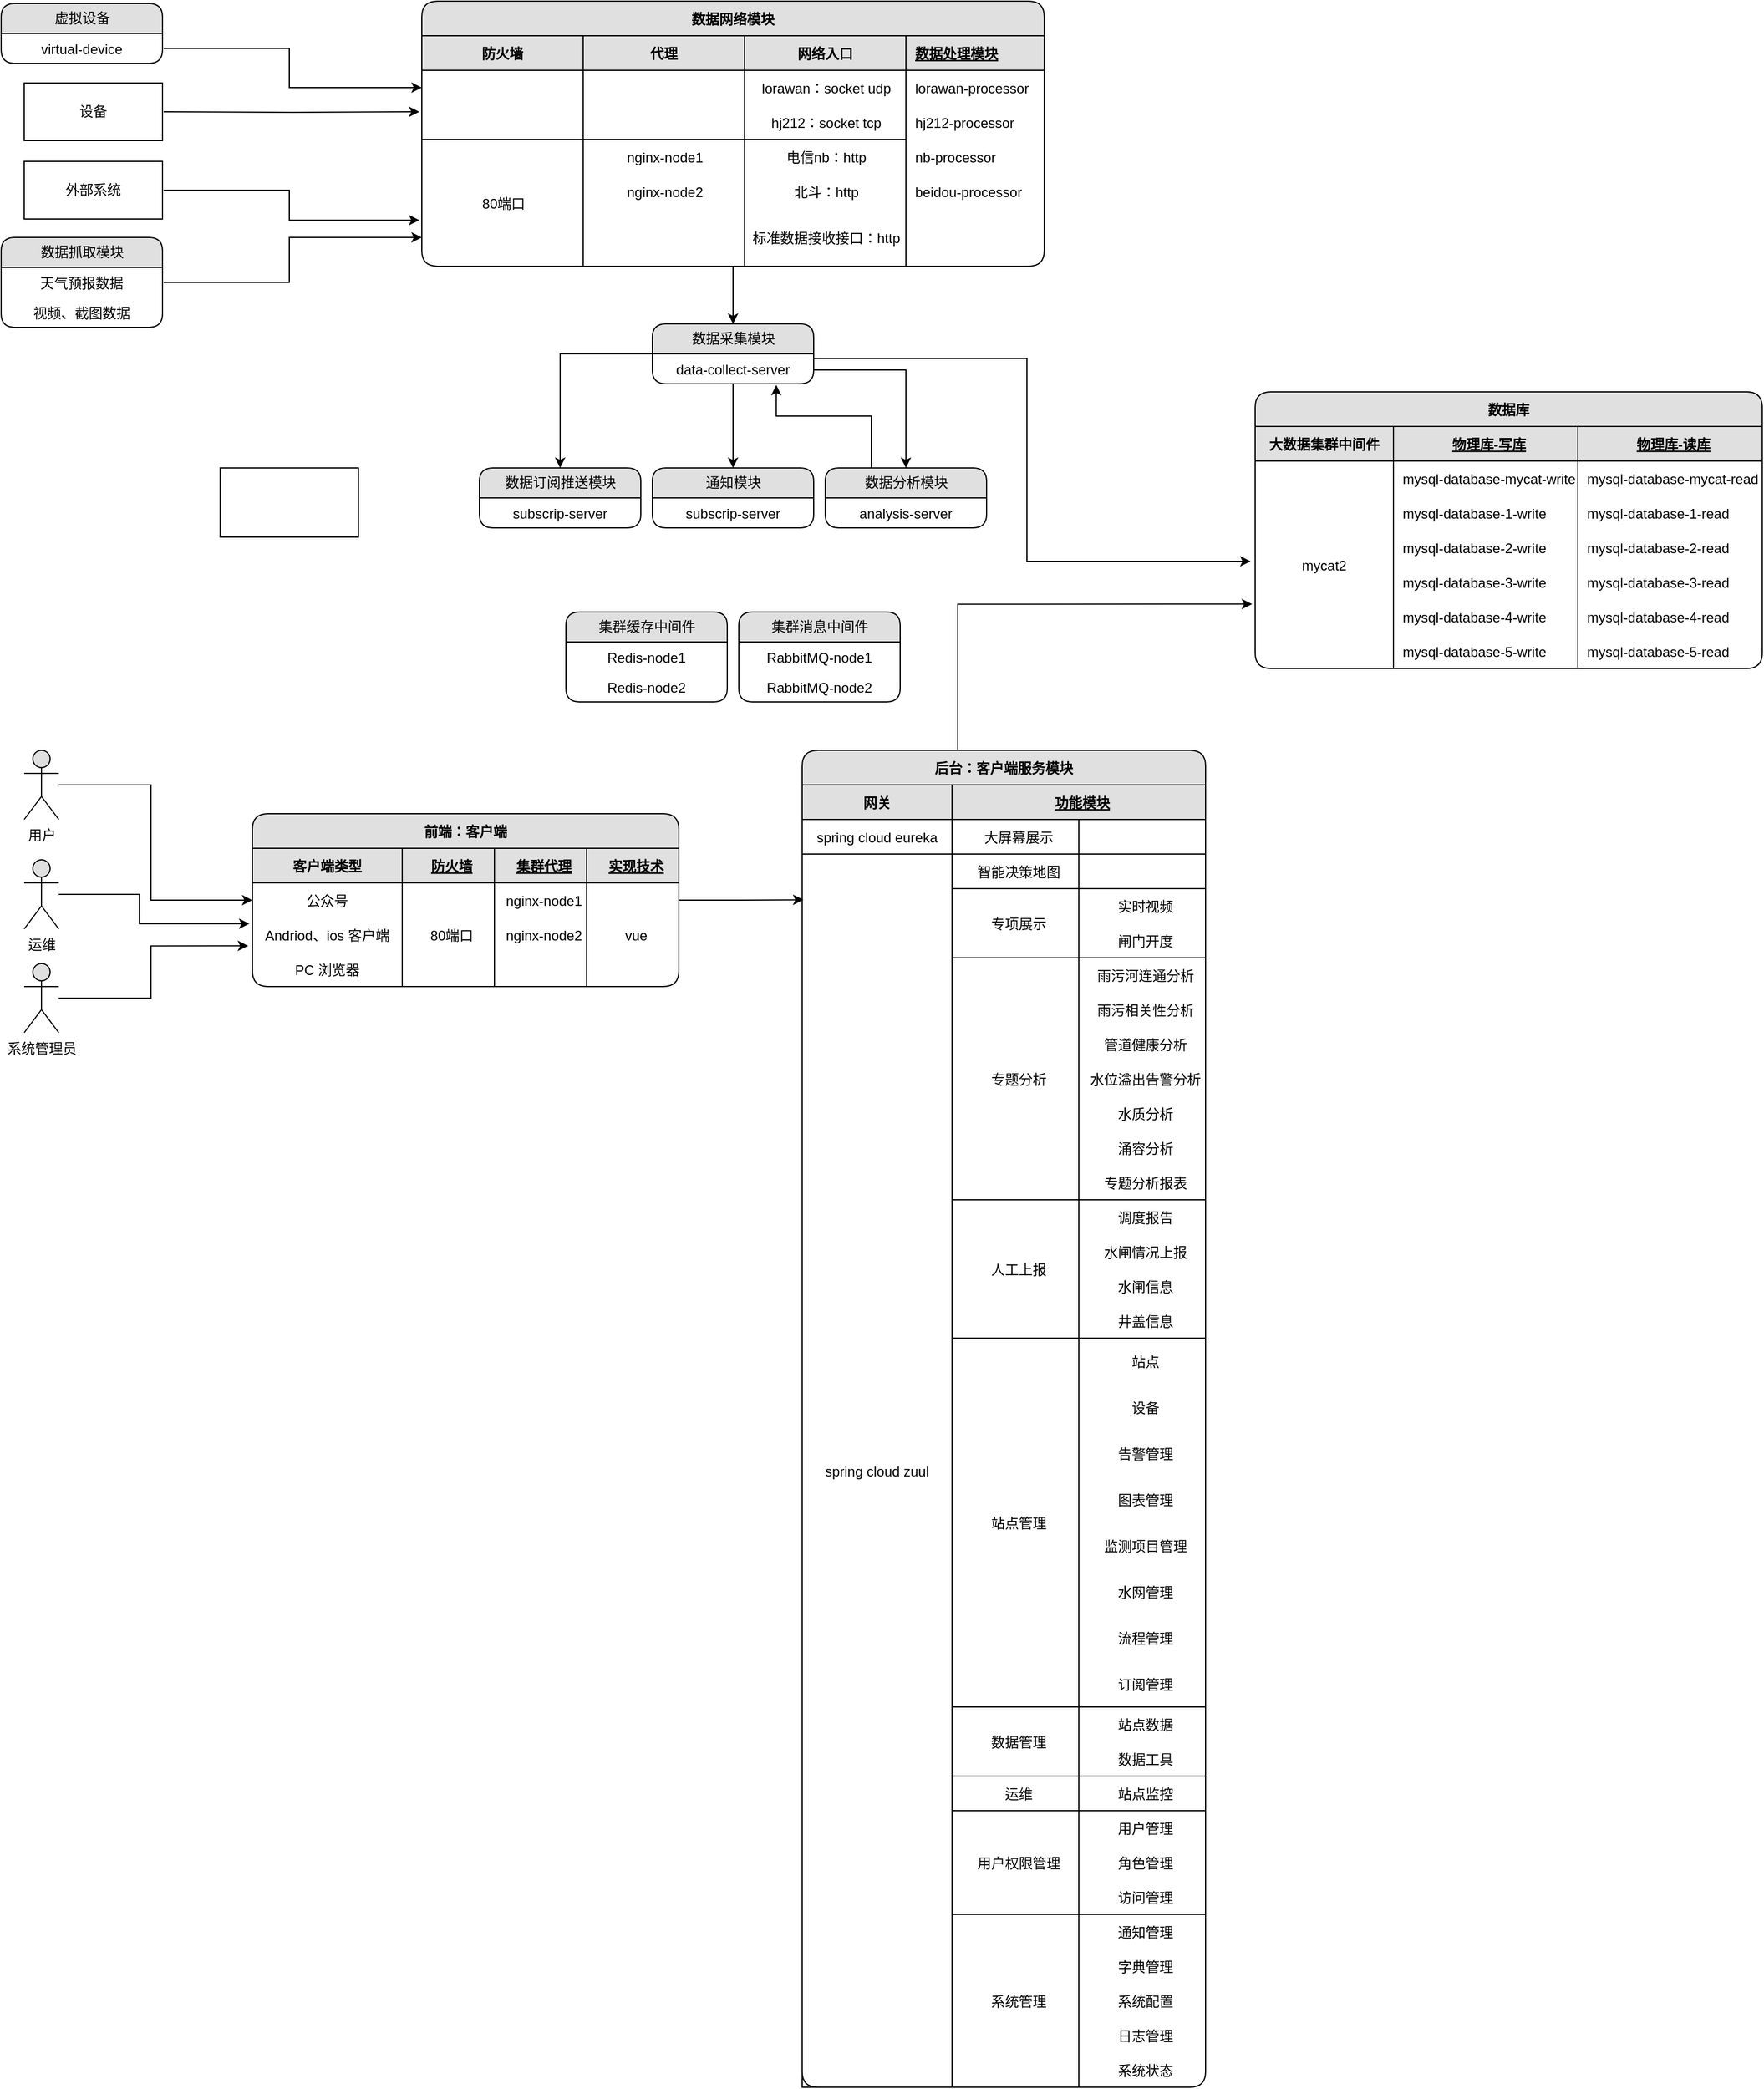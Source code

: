 <mxfile version="20.6.0" type="github">
  <diagram name="Page-1" id="52a04d89-c75d-2922-d76d-85b35f80e030">
    <mxGraphModel dx="1182" dy="764" grid="1" gridSize="10" guides="1" tooltips="1" connect="1" arrows="1" fold="1" page="1" pageScale="1" pageWidth="3000" pageHeight="3000" background="none" math="0" shadow="0">
      <root>
        <mxCell id="0" />
        <mxCell id="1" parent="0" />
        <mxCell id="QQYpSkaSlUF55Vdtk0ez-41" style="edgeStyle=orthogonalEdgeStyle;rounded=0;orthogonalLoop=1;jettySize=auto;html=1;exitX=1;exitY=0.5;exitDx=0;exitDy=0;entryX=-0.004;entryY=0.2;entryDx=0;entryDy=0;entryPerimeter=0;" parent="1" target="QQYpSkaSlUF55Vdtk0ez-23" edge="1">
          <mxGeometry relative="1" as="geometry">
            <mxPoint x="181" y="126" as="sourcePoint" />
          </mxGeometry>
        </mxCell>
        <mxCell id="17472293e6e8944d-30" value="设备" style="whiteSpace=wrap;html=1;rounded=0;shadow=0;comic=0;labelBackgroundColor=none;strokeWidth=1;fontFamily=Verdana;fontSize=12;align=center;" parent="1" vertex="1">
          <mxGeometry x="60" y="101" width="120" height="50" as="geometry" />
        </mxCell>
        <mxCell id="QQYpSkaSlUF55Vdtk0ez-166" style="edgeStyle=orthogonalEdgeStyle;rounded=0;orthogonalLoop=1;jettySize=auto;html=1;entryX=0.5;entryY=0;entryDx=0;entryDy=0;" parent="1" source="1fdf3b25b50cf41e-1" target="QQYpSkaSlUF55Vdtk0ez-161" edge="1">
          <mxGeometry relative="1" as="geometry" />
        </mxCell>
        <mxCell id="QQYpSkaSlUF55Vdtk0ez-167" style="edgeStyle=orthogonalEdgeStyle;rounded=0;orthogonalLoop=1;jettySize=auto;html=1;" parent="1" source="1fdf3b25b50cf41e-1" target="1fdf3b25b50cf41e-7" edge="1">
          <mxGeometry relative="1" as="geometry" />
        </mxCell>
        <mxCell id="QQYpSkaSlUF55Vdtk0ez-168" style="edgeStyle=orthogonalEdgeStyle;rounded=0;orthogonalLoop=1;jettySize=auto;html=1;entryX=0.5;entryY=0;entryDx=0;entryDy=0;" parent="1" source="1fdf3b25b50cf41e-1" target="1fdf3b25b50cf41e-9" edge="1">
          <mxGeometry relative="1" as="geometry">
            <Array as="points">
              <mxPoint x="825" y="350" />
            </Array>
          </mxGeometry>
        </mxCell>
        <mxCell id="1fdf3b25b50cf41e-1" value="数据采集模块" style="swimlane;html=1;fontStyle=0;childLayout=stackLayout;horizontal=1;startSize=26;fillColor=#e0e0e0;horizontalStack=0;resizeParent=1;resizeLast=0;collapsible=1;marginBottom=0;swimlaneFillColor=#ffffff;align=center;rounded=1;shadow=0;comic=0;labelBackgroundColor=none;strokeWidth=1;fontFamily=Verdana;fontSize=12" parent="1" vertex="1">
          <mxGeometry x="605" y="310" width="140" height="52" as="geometry" />
        </mxCell>
        <mxCell id="1fdf3b25b50cf41e-2" value="data-collect-server" style="text;html=1;strokeColor=none;fillColor=none;spacingLeft=4;spacingRight=4;whiteSpace=wrap;overflow=hidden;rotatable=0;points=[[0,0.5],[1,0.5]];portConstraint=eastwest;align=center;" parent="1fdf3b25b50cf41e-1" vertex="1">
          <mxGeometry y="26" width="140" height="26" as="geometry" />
        </mxCell>
        <mxCell id="1fdf3b25b50cf41e-7" value="数据订阅推送模块" style="swimlane;html=1;fontStyle=0;childLayout=stackLayout;horizontal=1;startSize=26;fillColor=#e0e0e0;horizontalStack=0;resizeParent=1;resizeLast=0;collapsible=1;marginBottom=0;swimlaneFillColor=#ffffff;align=center;rounded=1;shadow=0;comic=0;labelBackgroundColor=none;strokeWidth=1;fontFamily=Verdana;fontSize=12" parent="1" vertex="1">
          <mxGeometry x="455" y="435" width="140" height="52" as="geometry" />
        </mxCell>
        <mxCell id="1fdf3b25b50cf41e-8" value="subscrip-server" style="text;html=1;strokeColor=none;fillColor=none;spacingLeft=4;spacingRight=4;whiteSpace=wrap;overflow=hidden;rotatable=0;points=[[0,0.5],[1,0.5]];portConstraint=eastwest;align=center;" parent="1fdf3b25b50cf41e-7" vertex="1">
          <mxGeometry y="26" width="140" height="26" as="geometry" />
        </mxCell>
        <mxCell id="QQYpSkaSlUF55Vdtk0ez-169" style="edgeStyle=orthogonalEdgeStyle;rounded=0;orthogonalLoop=1;jettySize=auto;html=1;entryX=0.768;entryY=1.038;entryDx=0;entryDy=0;entryPerimeter=0;" parent="1" source="1fdf3b25b50cf41e-9" target="1fdf3b25b50cf41e-2" edge="1">
          <mxGeometry relative="1" as="geometry">
            <Array as="points">
              <mxPoint x="795" y="390" />
              <mxPoint x="713" y="390" />
            </Array>
          </mxGeometry>
        </mxCell>
        <mxCell id="1fdf3b25b50cf41e-9" value="数据分析模块" style="swimlane;html=1;fontStyle=0;childLayout=stackLayout;horizontal=1;startSize=26;fillColor=#e0e0e0;horizontalStack=0;resizeParent=1;resizeLast=0;collapsible=1;marginBottom=0;swimlaneFillColor=#ffffff;align=center;rounded=1;shadow=0;comic=0;labelBackgroundColor=none;strokeWidth=1;fontFamily=Verdana;fontSize=12" parent="1" vertex="1">
          <mxGeometry x="755" y="435" width="140" height="52" as="geometry" />
        </mxCell>
        <mxCell id="1fdf3b25b50cf41e-10" value="analysis-server" style="text;html=1;strokeColor=none;fillColor=none;spacingLeft=4;spacingRight=4;whiteSpace=wrap;overflow=hidden;rotatable=0;points=[[0,0.5],[1,0.5]];portConstraint=eastwest;align=center;" parent="1fdf3b25b50cf41e-9" vertex="1">
          <mxGeometry y="26" width="140" height="26" as="geometry" />
        </mxCell>
        <mxCell id="QQYpSkaSlUF55Vdtk0ez-42" style="edgeStyle=orthogonalEdgeStyle;rounded=0;orthogonalLoop=1;jettySize=auto;html=1;entryX=-0.004;entryY=0.2;entryDx=0;entryDy=0;entryPerimeter=0;" parent="1" target="QQYpSkaSlUF55Vdtk0ez-38" edge="1">
          <mxGeometry relative="1" as="geometry">
            <mxPoint x="181" y="194.0" as="sourcePoint" />
            <Array as="points">
              <mxPoint x="290" y="194" />
              <mxPoint x="290" y="220" />
            </Array>
          </mxGeometry>
        </mxCell>
        <mxCell id="QQYpSkaSlUF55Vdtk0ez-1" value="外部系统" style="whiteSpace=wrap;html=1;rounded=0;shadow=0;comic=0;labelBackgroundColor=none;strokeWidth=1;fontFamily=Verdana;fontSize=12;align=center;" parent="1" vertex="1">
          <mxGeometry x="60" y="169" width="120" height="50" as="geometry" />
        </mxCell>
        <mxCell id="QQYpSkaSlUF55Vdtk0ez-165" style="edgeStyle=orthogonalEdgeStyle;rounded=0;orthogonalLoop=1;jettySize=auto;html=1;entryX=0.5;entryY=0;entryDx=0;entryDy=0;" parent="1" source="QQYpSkaSlUF55Vdtk0ez-13" target="1fdf3b25b50cf41e-1" edge="1">
          <mxGeometry relative="1" as="geometry" />
        </mxCell>
        <mxCell id="QQYpSkaSlUF55Vdtk0ez-13" value="数据网络模块" style="shape=table;startSize=30;container=1;collapsible=1;childLayout=tableLayout;fixedRows=1;rowLines=0;fontStyle=1;align=center;resizeLast=1;fillColor=#E0E0E0;rounded=1;" parent="1" vertex="1">
          <mxGeometry x="405" y="30" width="540" height="230" as="geometry" />
        </mxCell>
        <mxCell id="QQYpSkaSlUF55Vdtk0ez-17" value="" style="shape=tableRow;horizontal=0;startSize=0;swimlaneHead=0;swimlaneBody=0;fillColor=none;collapsible=0;dropTarget=0;points=[[0,0.5],[1,0.5]];portConstraint=eastwest;top=0;left=0;right=0;bottom=1;" parent="QQYpSkaSlUF55Vdtk0ez-13" vertex="1">
          <mxGeometry y="30" width="540" height="30" as="geometry" />
        </mxCell>
        <mxCell id="QQYpSkaSlUF55Vdtk0ez-227" value="防火墙" style="shape=partialRectangle;connectable=0;fillColor=#E0E0E0;top=1;left=1;bottom=1;right=1;fontStyle=1;overflow=hidden;" parent="QQYpSkaSlUF55Vdtk0ez-17" vertex="1">
          <mxGeometry width="140" height="30" as="geometry">
            <mxRectangle width="140" height="30" as="alternateBounds" />
          </mxGeometry>
        </mxCell>
        <mxCell id="QQYpSkaSlUF55Vdtk0ez-233" value="代理" style="shape=partialRectangle;connectable=0;fillColor=#E0E0E0;top=1;left=1;bottom=1;right=1;fontStyle=1;overflow=hidden;" parent="QQYpSkaSlUF55Vdtk0ez-17" vertex="1">
          <mxGeometry x="140" width="140" height="30" as="geometry">
            <mxRectangle width="140" height="30" as="alternateBounds" />
          </mxGeometry>
        </mxCell>
        <mxCell id="QQYpSkaSlUF55Vdtk0ez-18" value="网络入口" style="shape=partialRectangle;connectable=0;fillColor=#E0E0E0;top=1;left=1;bottom=1;right=1;fontStyle=1;overflow=hidden;" parent="QQYpSkaSlUF55Vdtk0ez-17" vertex="1">
          <mxGeometry x="280" width="140" height="30" as="geometry">
            <mxRectangle width="140" height="30" as="alternateBounds" />
          </mxGeometry>
        </mxCell>
        <mxCell id="QQYpSkaSlUF55Vdtk0ez-19" value="数据处理模块" style="shape=partialRectangle;connectable=0;fillColor=#E0E0E0;top=1;left=1;bottom=1;right=1;align=left;spacingLeft=6;fontStyle=5;overflow=hidden;" parent="QQYpSkaSlUF55Vdtk0ez-17" vertex="1">
          <mxGeometry x="420" width="120" height="30" as="geometry">
            <mxRectangle width="120" height="30" as="alternateBounds" />
          </mxGeometry>
        </mxCell>
        <mxCell id="QQYpSkaSlUF55Vdtk0ez-26" style="shape=tableRow;horizontal=0;startSize=0;swimlaneHead=0;swimlaneBody=0;fillColor=none;collapsible=0;dropTarget=0;points=[[0,0.5],[1,0.5]];portConstraint=eastwest;top=0;left=0;right=0;bottom=0;" parent="QQYpSkaSlUF55Vdtk0ez-13" vertex="1">
          <mxGeometry y="60" width="540" height="30" as="geometry" />
        </mxCell>
        <mxCell id="QQYpSkaSlUF55Vdtk0ez-228" style="shape=partialRectangle;connectable=0;fillColor=none;top=0;left=0;bottom=0;right=0;editable=1;overflow=hidden;align=left;spacingLeft=2;" parent="QQYpSkaSlUF55Vdtk0ez-26" vertex="1">
          <mxGeometry width="140" height="30" as="geometry">
            <mxRectangle width="140" height="30" as="alternateBounds" />
          </mxGeometry>
        </mxCell>
        <mxCell id="QQYpSkaSlUF55Vdtk0ez-234" style="shape=partialRectangle;connectable=0;fillColor=none;top=0;left=0;bottom=0;right=0;editable=1;overflow=hidden;align=center;spacingLeft=2;" parent="QQYpSkaSlUF55Vdtk0ez-26" vertex="1">
          <mxGeometry x="140" width="140" height="30" as="geometry">
            <mxRectangle width="140" height="30" as="alternateBounds" />
          </mxGeometry>
        </mxCell>
        <mxCell id="QQYpSkaSlUF55Vdtk0ez-27" value="lorawan：socket udp" style="shape=partialRectangle;connectable=0;fillColor=none;top=0;left=0;bottom=0;right=0;editable=1;overflow=hidden;align=center;spacingLeft=2;" parent="QQYpSkaSlUF55Vdtk0ez-26" vertex="1">
          <mxGeometry x="280" width="140" height="30" as="geometry">
            <mxRectangle width="140" height="30" as="alternateBounds" />
          </mxGeometry>
        </mxCell>
        <mxCell id="QQYpSkaSlUF55Vdtk0ez-28" value="lorawan-processor" style="shape=partialRectangle;connectable=0;fillColor=none;top=0;left=0;bottom=0;right=0;align=left;spacingLeft=6;overflow=hidden;" parent="QQYpSkaSlUF55Vdtk0ez-26" vertex="1">
          <mxGeometry x="420" width="120" height="30" as="geometry">
            <mxRectangle width="120" height="30" as="alternateBounds" />
          </mxGeometry>
        </mxCell>
        <mxCell id="QQYpSkaSlUF55Vdtk0ez-23" value="" style="shape=tableRow;horizontal=0;startSize=0;swimlaneHead=0;swimlaneBody=0;fillColor=none;collapsible=0;dropTarget=0;points=[[0,0.5],[1,0.5]];portConstraint=eastwest;top=0;left=0;right=0;bottom=0;" parent="QQYpSkaSlUF55Vdtk0ez-13" vertex="1">
          <mxGeometry y="90" width="540" height="30" as="geometry" />
        </mxCell>
        <mxCell id="QQYpSkaSlUF55Vdtk0ez-229" style="shape=partialRectangle;connectable=0;fillColor=none;top=0;left=0;bottom=0;right=0;editable=1;overflow=hidden;align=left;spacingLeft=2;" parent="QQYpSkaSlUF55Vdtk0ez-23" vertex="1">
          <mxGeometry width="140" height="30" as="geometry">
            <mxRectangle width="140" height="30" as="alternateBounds" />
          </mxGeometry>
        </mxCell>
        <mxCell id="QQYpSkaSlUF55Vdtk0ez-235" style="shape=partialRectangle;connectable=0;fillColor=none;top=0;left=0;bottom=0;right=0;editable=1;overflow=hidden;align=center;spacingLeft=2;" parent="QQYpSkaSlUF55Vdtk0ez-23" vertex="1">
          <mxGeometry x="140" width="140" height="30" as="geometry">
            <mxRectangle width="140" height="30" as="alternateBounds" />
          </mxGeometry>
        </mxCell>
        <mxCell id="QQYpSkaSlUF55Vdtk0ez-24" value="hj212：socket tcp" style="shape=partialRectangle;connectable=0;fillColor=none;top=0;left=0;bottom=0;right=0;editable=1;overflow=hidden;align=center;spacingLeft=2;" parent="QQYpSkaSlUF55Vdtk0ez-23" vertex="1">
          <mxGeometry x="280" width="140" height="30" as="geometry">
            <mxRectangle width="140" height="30" as="alternateBounds" />
          </mxGeometry>
        </mxCell>
        <mxCell id="QQYpSkaSlUF55Vdtk0ez-25" value="hj212-processor" style="shape=partialRectangle;connectable=0;fillColor=none;top=0;left=0;bottom=0;right=0;align=left;spacingLeft=6;overflow=hidden;" parent="QQYpSkaSlUF55Vdtk0ez-23" vertex="1">
          <mxGeometry x="420" width="120" height="30" as="geometry">
            <mxRectangle width="120" height="30" as="alternateBounds" />
          </mxGeometry>
        </mxCell>
        <mxCell id="QQYpSkaSlUF55Vdtk0ez-32" style="shape=tableRow;horizontal=0;startSize=0;swimlaneHead=0;swimlaneBody=0;fillColor=none;collapsible=0;dropTarget=0;points=[[0,0.5],[1,0.5]];portConstraint=eastwest;top=0;left=0;right=0;bottom=0;" parent="QQYpSkaSlUF55Vdtk0ez-13" vertex="1">
          <mxGeometry y="120" width="540" height="30" as="geometry" />
        </mxCell>
        <mxCell id="QQYpSkaSlUF55Vdtk0ez-230" value="80端口" style="shape=partialRectangle;connectable=0;fillColor=none;top=1;left=0;bottom=0;right=0;editable=1;overflow=hidden;align=center;spacingLeft=2;rowspan=3;colspan=1;" parent="QQYpSkaSlUF55Vdtk0ez-32" vertex="1">
          <mxGeometry width="140" height="110" as="geometry">
            <mxRectangle width="140" height="30" as="alternateBounds" />
          </mxGeometry>
        </mxCell>
        <mxCell id="QQYpSkaSlUF55Vdtk0ez-236" value="nginx-node1" style="shape=partialRectangle;connectable=0;fillColor=none;top=1;left=0;bottom=0;right=0;editable=1;overflow=hidden;align=center;spacingLeft=2;" parent="QQYpSkaSlUF55Vdtk0ez-32" vertex="1">
          <mxGeometry x="140" width="140" height="30" as="geometry">
            <mxRectangle width="140" height="30" as="alternateBounds" />
          </mxGeometry>
        </mxCell>
        <mxCell id="QQYpSkaSlUF55Vdtk0ez-33" value="电信nb：http" style="shape=partialRectangle;connectable=0;fillColor=none;top=1;left=0;bottom=0;right=0;editable=1;overflow=hidden;align=center;spacingLeft=2;" parent="QQYpSkaSlUF55Vdtk0ez-32" vertex="1">
          <mxGeometry x="280" width="140" height="30" as="geometry">
            <mxRectangle width="140" height="30" as="alternateBounds" />
          </mxGeometry>
        </mxCell>
        <mxCell id="QQYpSkaSlUF55Vdtk0ez-34" value="nb-processor" style="shape=partialRectangle;connectable=0;fillColor=none;top=0;left=0;bottom=0;right=0;align=left;spacingLeft=6;overflow=hidden;" parent="QQYpSkaSlUF55Vdtk0ez-32" vertex="1">
          <mxGeometry x="420" width="120" height="30" as="geometry">
            <mxRectangle width="120" height="30" as="alternateBounds" />
          </mxGeometry>
        </mxCell>
        <mxCell id="QQYpSkaSlUF55Vdtk0ez-35" style="shape=tableRow;horizontal=0;startSize=0;swimlaneHead=0;swimlaneBody=0;fillColor=none;collapsible=0;dropTarget=0;points=[[0,0.5],[1,0.5]];portConstraint=eastwest;top=0;left=0;right=0;bottom=0;" parent="QQYpSkaSlUF55Vdtk0ez-13" vertex="1">
          <mxGeometry y="150" width="540" height="30" as="geometry" />
        </mxCell>
        <mxCell id="QQYpSkaSlUF55Vdtk0ez-231" style="shape=partialRectangle;connectable=0;fillColor=none;top=0;left=0;bottom=0;right=0;editable=1;overflow=hidden;align=left;spacingLeft=2;" parent="QQYpSkaSlUF55Vdtk0ez-35" vertex="1" visible="0">
          <mxGeometry width="140" height="30" as="geometry">
            <mxRectangle width="140" height="30" as="alternateBounds" />
          </mxGeometry>
        </mxCell>
        <mxCell id="QQYpSkaSlUF55Vdtk0ez-237" value="nginx-node2" style="shape=partialRectangle;connectable=0;fillColor=none;top=0;left=0;bottom=0;right=0;editable=1;overflow=hidden;align=center;spacingLeft=2;" parent="QQYpSkaSlUF55Vdtk0ez-35" vertex="1">
          <mxGeometry x="140" width="140" height="30" as="geometry">
            <mxRectangle width="140" height="30" as="alternateBounds" />
          </mxGeometry>
        </mxCell>
        <mxCell id="QQYpSkaSlUF55Vdtk0ez-36" value="北斗：http" style="shape=partialRectangle;connectable=0;fillColor=none;top=0;left=0;bottom=0;right=0;editable=1;overflow=hidden;align=center;spacingLeft=2;" parent="QQYpSkaSlUF55Vdtk0ez-35" vertex="1">
          <mxGeometry x="280" width="140" height="30" as="geometry">
            <mxRectangle width="140" height="30" as="alternateBounds" />
          </mxGeometry>
        </mxCell>
        <mxCell id="QQYpSkaSlUF55Vdtk0ez-37" value="beidou-processor" style="shape=partialRectangle;connectable=0;fillColor=none;top=0;left=0;bottom=0;right=0;align=left;spacingLeft=6;overflow=hidden;" parent="QQYpSkaSlUF55Vdtk0ez-35" vertex="1">
          <mxGeometry x="420" width="120" height="30" as="geometry">
            <mxRectangle width="120" height="30" as="alternateBounds" />
          </mxGeometry>
        </mxCell>
        <mxCell id="QQYpSkaSlUF55Vdtk0ez-38" style="shape=tableRow;horizontal=0;startSize=0;swimlaneHead=0;swimlaneBody=0;fillColor=none;collapsible=0;dropTarget=0;points=[[0,0.5],[1,0.5]];portConstraint=eastwest;top=0;left=0;right=0;bottom=0;" parent="QQYpSkaSlUF55Vdtk0ez-13" vertex="1">
          <mxGeometry y="180" width="540" height="50" as="geometry" />
        </mxCell>
        <mxCell id="QQYpSkaSlUF55Vdtk0ez-232" style="shape=partialRectangle;connectable=0;fillColor=none;top=0;left=0;bottom=0;right=0;editable=1;overflow=hidden;align=left;spacingLeft=2;" parent="QQYpSkaSlUF55Vdtk0ez-38" vertex="1" visible="0">
          <mxGeometry width="140" height="50" as="geometry">
            <mxRectangle width="140" height="50" as="alternateBounds" />
          </mxGeometry>
        </mxCell>
        <mxCell id="QQYpSkaSlUF55Vdtk0ez-238" style="shape=partialRectangle;connectable=0;fillColor=none;top=0;left=0;bottom=0;right=0;editable=1;overflow=hidden;align=center;spacingLeft=2;" parent="QQYpSkaSlUF55Vdtk0ez-38" vertex="1">
          <mxGeometry x="140" width="140" height="50" as="geometry">
            <mxRectangle width="140" height="50" as="alternateBounds" />
          </mxGeometry>
        </mxCell>
        <mxCell id="QQYpSkaSlUF55Vdtk0ez-39" value="标准数据接收接口：http" style="shape=partialRectangle;connectable=0;fillColor=none;top=0;left=0;bottom=0;right=0;editable=1;overflow=hidden;align=center;spacingLeft=2;" parent="QQYpSkaSlUF55Vdtk0ez-38" vertex="1">
          <mxGeometry x="280" width="140" height="50" as="geometry">
            <mxRectangle width="140" height="50" as="alternateBounds" />
          </mxGeometry>
        </mxCell>
        <mxCell id="QQYpSkaSlUF55Vdtk0ez-40" style="shape=partialRectangle;connectable=0;fillColor=none;top=0;left=0;bottom=0;right=0;align=left;spacingLeft=6;overflow=hidden;" parent="QQYpSkaSlUF55Vdtk0ez-38" vertex="1">
          <mxGeometry x="420" width="120" height="50" as="geometry">
            <mxRectangle width="120" height="50" as="alternateBounds" />
          </mxGeometry>
        </mxCell>
        <mxCell id="QQYpSkaSlUF55Vdtk0ez-44" style="edgeStyle=orthogonalEdgeStyle;rounded=0;orthogonalLoop=1;jettySize=auto;html=1;entryX=-0.009;entryY=0.9;entryDx=0;entryDy=0;entryPerimeter=0;" parent="1" source="1fdf3b25b50cf41e-2" target="QQYpSkaSlUF55Vdtk0ez-58" edge="1">
          <mxGeometry relative="1" as="geometry">
            <mxPoint x="1100" y="135" as="targetPoint" />
            <Array as="points">
              <mxPoint x="930" y="340" />
              <mxPoint x="930" y="516" />
            </Array>
          </mxGeometry>
        </mxCell>
        <mxCell id="QQYpSkaSlUF55Vdtk0ez-48" value="数据库" style="shape=table;startSize=30;container=1;collapsible=1;childLayout=tableLayout;fixedRows=1;rowLines=0;fontStyle=1;align=center;resizeLast=1;rounded=1;fillColor=#E0E0E0;" parent="1" vertex="1">
          <mxGeometry x="1128" y="369" width="440" height="240" as="geometry" />
        </mxCell>
        <mxCell id="QQYpSkaSlUF55Vdtk0ez-49" value="" style="shape=tableRow;horizontal=0;startSize=0;swimlaneHead=0;swimlaneBody=0;fillColor=none;collapsible=0;dropTarget=0;points=[[0,0.5],[1,0.5]];portConstraint=eastwest;top=0;left=0;right=0;bottom=1;rounded=1;" parent="QQYpSkaSlUF55Vdtk0ez-48" vertex="1">
          <mxGeometry y="30" width="440" height="30" as="geometry" />
        </mxCell>
        <mxCell id="QQYpSkaSlUF55Vdtk0ez-50" value="大数据集群中间件" style="shape=partialRectangle;connectable=0;fillColor=#E0E0E0;top=1;left=1;bottom=1;right=1;fontStyle=1;overflow=hidden;rounded=1;allowArrows=1;align=center;" parent="QQYpSkaSlUF55Vdtk0ez-49" vertex="1">
          <mxGeometry width="120" height="30" as="geometry">
            <mxRectangle width="120" height="30" as="alternateBounds" />
          </mxGeometry>
        </mxCell>
        <mxCell id="QQYpSkaSlUF55Vdtk0ez-51" value="物理库-写库" style="shape=partialRectangle;connectable=0;fillColor=#E0E0E0;top=1;left=1;bottom=1;right=1;align=center;spacingLeft=6;fontStyle=5;overflow=hidden;rounded=1;" parent="QQYpSkaSlUF55Vdtk0ez-49" vertex="1">
          <mxGeometry x="120" width="160" height="30" as="geometry">
            <mxRectangle width="160" height="30" as="alternateBounds" />
          </mxGeometry>
        </mxCell>
        <mxCell id="QQYpSkaSlUF55Vdtk0ez-91" value="物理库-读库" style="shape=partialRectangle;connectable=0;fillColor=#E0E0E0;top=1;left=1;bottom=1;right=1;align=center;spacingLeft=6;fontStyle=5;overflow=hidden;rounded=1;" parent="QQYpSkaSlUF55Vdtk0ez-49" vertex="1">
          <mxGeometry x="280" width="160" height="30" as="geometry">
            <mxRectangle width="160" height="30" as="alternateBounds" />
          </mxGeometry>
        </mxCell>
        <mxCell id="QQYpSkaSlUF55Vdtk0ez-52" value="" style="shape=tableRow;horizontal=0;startSize=0;swimlaneHead=0;swimlaneBody=0;fillColor=none;collapsible=0;dropTarget=0;points=[[0,0.5],[1,0.5]];portConstraint=eastwest;top=0;left=0;right=0;bottom=0;rounded=1;" parent="QQYpSkaSlUF55Vdtk0ez-48" vertex="1">
          <mxGeometry y="60" width="440" height="30" as="geometry" />
        </mxCell>
        <mxCell id="QQYpSkaSlUF55Vdtk0ez-53" value="mycat2" style="shape=partialRectangle;connectable=0;fillColor=none;top=0;left=0;bottom=0;right=0;editable=1;overflow=hidden;rounded=1;movableLabel=0;rowspan=6;colspan=1;" parent="QQYpSkaSlUF55Vdtk0ez-52" vertex="1">
          <mxGeometry width="120" height="180" as="geometry">
            <mxRectangle width="120" height="30" as="alternateBounds" />
          </mxGeometry>
        </mxCell>
        <mxCell id="QQYpSkaSlUF55Vdtk0ez-54" value="mysql-database-mycat-write" style="shape=partialRectangle;connectable=0;fillColor=none;top=0;left=0;bottom=0;right=0;align=left;spacingLeft=6;overflow=hidden;rounded=1;" parent="QQYpSkaSlUF55Vdtk0ez-52" vertex="1">
          <mxGeometry x="120" width="160" height="30" as="geometry">
            <mxRectangle width="160" height="30" as="alternateBounds" />
          </mxGeometry>
        </mxCell>
        <mxCell id="QQYpSkaSlUF55Vdtk0ez-92" value="mysql-database-mycat-read" style="shape=partialRectangle;connectable=0;fillColor=none;top=0;left=0;bottom=0;right=0;align=left;spacingLeft=6;overflow=hidden;rounded=1;" parent="QQYpSkaSlUF55Vdtk0ez-52" vertex="1">
          <mxGeometry x="280" width="160" height="30" as="geometry">
            <mxRectangle width="160" height="30" as="alternateBounds" />
          </mxGeometry>
        </mxCell>
        <mxCell id="QQYpSkaSlUF55Vdtk0ez-55" value="" style="shape=tableRow;horizontal=0;startSize=0;swimlaneHead=0;swimlaneBody=0;fillColor=none;collapsible=0;dropTarget=0;points=[[0,0.5],[1,0.5]];portConstraint=eastwest;top=0;left=0;right=0;bottom=0;rounded=1;" parent="QQYpSkaSlUF55Vdtk0ez-48" vertex="1">
          <mxGeometry y="90" width="440" height="30" as="geometry" />
        </mxCell>
        <mxCell id="QQYpSkaSlUF55Vdtk0ez-56" value="" style="shape=partialRectangle;connectable=0;fillColor=none;top=0;left=0;bottom=0;right=0;editable=1;overflow=hidden;rounded=1;movableLabel=0;" parent="QQYpSkaSlUF55Vdtk0ez-55" vertex="1" visible="0">
          <mxGeometry width="120" height="30" as="geometry">
            <mxRectangle width="120" height="30" as="alternateBounds" />
          </mxGeometry>
        </mxCell>
        <mxCell id="QQYpSkaSlUF55Vdtk0ez-57" value="mysql-database-1-write" style="shape=partialRectangle;connectable=0;fillColor=none;top=0;left=0;bottom=0;right=0;align=left;spacingLeft=6;overflow=hidden;rounded=1;" parent="QQYpSkaSlUF55Vdtk0ez-55" vertex="1">
          <mxGeometry x="120" width="160" height="30" as="geometry">
            <mxRectangle width="160" height="30" as="alternateBounds" />
          </mxGeometry>
        </mxCell>
        <mxCell id="QQYpSkaSlUF55Vdtk0ez-93" value="mysql-database-1-read" style="shape=partialRectangle;connectable=0;fillColor=none;top=0;left=0;bottom=0;right=0;align=left;spacingLeft=6;overflow=hidden;rounded=1;" parent="QQYpSkaSlUF55Vdtk0ez-55" vertex="1">
          <mxGeometry x="280" width="160" height="30" as="geometry">
            <mxRectangle width="160" height="30" as="alternateBounds" />
          </mxGeometry>
        </mxCell>
        <mxCell id="QQYpSkaSlUF55Vdtk0ez-58" value="" style="shape=tableRow;horizontal=0;startSize=0;swimlaneHead=0;swimlaneBody=0;fillColor=none;collapsible=0;dropTarget=0;points=[[0,0.5],[1,0.5]];portConstraint=eastwest;top=0;left=0;right=0;bottom=0;rounded=1;" parent="QQYpSkaSlUF55Vdtk0ez-48" vertex="1">
          <mxGeometry y="120" width="440" height="30" as="geometry" />
        </mxCell>
        <mxCell id="QQYpSkaSlUF55Vdtk0ez-59" value="" style="shape=partialRectangle;connectable=0;fillColor=none;top=0;left=0;bottom=0;right=0;editable=1;overflow=hidden;rounded=1;movableLabel=0;" parent="QQYpSkaSlUF55Vdtk0ez-58" vertex="1" visible="0">
          <mxGeometry width="120" height="30" as="geometry">
            <mxRectangle width="120" height="30" as="alternateBounds" />
          </mxGeometry>
        </mxCell>
        <mxCell id="QQYpSkaSlUF55Vdtk0ez-60" value="mysql-database-2-write" style="shape=partialRectangle;connectable=0;fillColor=none;top=0;left=0;bottom=0;right=0;align=left;spacingLeft=6;overflow=hidden;rounded=1;" parent="QQYpSkaSlUF55Vdtk0ez-58" vertex="1">
          <mxGeometry x="120" width="160" height="30" as="geometry">
            <mxRectangle width="160" height="30" as="alternateBounds" />
          </mxGeometry>
        </mxCell>
        <mxCell id="QQYpSkaSlUF55Vdtk0ez-94" value="mysql-database-2-read" style="shape=partialRectangle;connectable=0;fillColor=none;top=0;left=0;bottom=0;right=0;align=left;spacingLeft=6;overflow=hidden;rounded=1;" parent="QQYpSkaSlUF55Vdtk0ez-58" vertex="1">
          <mxGeometry x="280" width="160" height="30" as="geometry">
            <mxRectangle width="160" height="30" as="alternateBounds" />
          </mxGeometry>
        </mxCell>
        <mxCell id="QQYpSkaSlUF55Vdtk0ez-67" style="shape=tableRow;horizontal=0;startSize=0;swimlaneHead=0;swimlaneBody=0;fillColor=none;collapsible=0;dropTarget=0;points=[[0,0.5],[1,0.5]];portConstraint=eastwest;top=0;left=0;right=0;bottom=0;rounded=1;" parent="QQYpSkaSlUF55Vdtk0ez-48" vertex="1">
          <mxGeometry y="150" width="440" height="30" as="geometry" />
        </mxCell>
        <mxCell id="QQYpSkaSlUF55Vdtk0ez-68" style="shape=partialRectangle;connectable=0;fillColor=none;top=0;left=0;bottom=0;right=0;editable=1;overflow=hidden;rounded=1;movableLabel=0;" parent="QQYpSkaSlUF55Vdtk0ez-67" vertex="1" visible="0">
          <mxGeometry width="120" height="30" as="geometry">
            <mxRectangle width="120" height="30" as="alternateBounds" />
          </mxGeometry>
        </mxCell>
        <mxCell id="QQYpSkaSlUF55Vdtk0ez-69" value="mysql-database-3-write" style="shape=partialRectangle;connectable=0;fillColor=none;top=0;left=0;bottom=0;right=0;align=left;spacingLeft=6;overflow=hidden;rounded=1;" parent="QQYpSkaSlUF55Vdtk0ez-67" vertex="1">
          <mxGeometry x="120" width="160" height="30" as="geometry">
            <mxRectangle width="160" height="30" as="alternateBounds" />
          </mxGeometry>
        </mxCell>
        <mxCell id="QQYpSkaSlUF55Vdtk0ez-95" value="mysql-database-3-read" style="shape=partialRectangle;connectable=0;fillColor=none;top=0;left=0;bottom=0;right=0;align=left;spacingLeft=6;overflow=hidden;rounded=1;" parent="QQYpSkaSlUF55Vdtk0ez-67" vertex="1">
          <mxGeometry x="280" width="160" height="30" as="geometry">
            <mxRectangle width="160" height="30" as="alternateBounds" />
          </mxGeometry>
        </mxCell>
        <mxCell id="QQYpSkaSlUF55Vdtk0ez-64" style="shape=tableRow;horizontal=0;startSize=0;swimlaneHead=0;swimlaneBody=0;fillColor=none;collapsible=0;dropTarget=0;points=[[0,0.5],[1,0.5]];portConstraint=eastwest;top=0;left=0;right=0;bottom=0;rounded=1;" parent="QQYpSkaSlUF55Vdtk0ez-48" vertex="1">
          <mxGeometry y="180" width="440" height="30" as="geometry" />
        </mxCell>
        <mxCell id="QQYpSkaSlUF55Vdtk0ez-65" style="shape=partialRectangle;connectable=0;fillColor=none;top=0;left=0;bottom=0;right=0;editable=1;overflow=hidden;rounded=1;movableLabel=0;" parent="QQYpSkaSlUF55Vdtk0ez-64" vertex="1" visible="0">
          <mxGeometry width="120" height="30" as="geometry">
            <mxRectangle width="120" height="30" as="alternateBounds" />
          </mxGeometry>
        </mxCell>
        <mxCell id="QQYpSkaSlUF55Vdtk0ez-66" value="mysql-database-4-write" style="shape=partialRectangle;connectable=0;fillColor=none;top=0;left=0;bottom=0;right=0;align=left;spacingLeft=6;overflow=hidden;rounded=1;" parent="QQYpSkaSlUF55Vdtk0ez-64" vertex="1">
          <mxGeometry x="120" width="160" height="30" as="geometry">
            <mxRectangle width="160" height="30" as="alternateBounds" />
          </mxGeometry>
        </mxCell>
        <mxCell id="QQYpSkaSlUF55Vdtk0ez-96" value="mysql-database-4-read" style="shape=partialRectangle;connectable=0;fillColor=none;top=0;left=0;bottom=0;right=0;align=left;spacingLeft=6;overflow=hidden;rounded=1;" parent="QQYpSkaSlUF55Vdtk0ez-64" vertex="1">
          <mxGeometry x="280" width="160" height="30" as="geometry">
            <mxRectangle width="160" height="30" as="alternateBounds" />
          </mxGeometry>
        </mxCell>
        <mxCell id="QQYpSkaSlUF55Vdtk0ez-61" style="shape=tableRow;horizontal=0;startSize=0;swimlaneHead=0;swimlaneBody=0;fillColor=none;collapsible=0;dropTarget=0;points=[[0,0.5],[1,0.5]];portConstraint=eastwest;top=0;left=0;right=0;bottom=0;rounded=1;" parent="QQYpSkaSlUF55Vdtk0ez-48" vertex="1">
          <mxGeometry y="210" width="440" height="30" as="geometry" />
        </mxCell>
        <mxCell id="QQYpSkaSlUF55Vdtk0ez-62" style="shape=partialRectangle;connectable=0;fillColor=none;top=0;left=0;bottom=0;right=0;editable=1;overflow=hidden;rounded=1;movableLabel=0;" parent="QQYpSkaSlUF55Vdtk0ez-61" vertex="1" visible="0">
          <mxGeometry width="120" height="30" as="geometry">
            <mxRectangle width="120" height="30" as="alternateBounds" />
          </mxGeometry>
        </mxCell>
        <mxCell id="QQYpSkaSlUF55Vdtk0ez-63" value="mysql-database-5-write" style="shape=partialRectangle;connectable=0;fillColor=none;top=0;left=0;bottom=0;right=0;align=left;spacingLeft=6;overflow=hidden;rounded=1;" parent="QQYpSkaSlUF55Vdtk0ez-61" vertex="1">
          <mxGeometry x="120" width="160" height="30" as="geometry">
            <mxRectangle width="160" height="30" as="alternateBounds" />
          </mxGeometry>
        </mxCell>
        <mxCell id="QQYpSkaSlUF55Vdtk0ez-97" value="mysql-database-5-read" style="shape=partialRectangle;connectable=0;fillColor=none;top=0;left=0;bottom=0;right=0;align=left;spacingLeft=6;overflow=hidden;rounded=1;" parent="QQYpSkaSlUF55Vdtk0ez-61" vertex="1">
          <mxGeometry x="280" width="160" height="30" as="geometry">
            <mxRectangle width="160" height="30" as="alternateBounds" />
          </mxGeometry>
        </mxCell>
        <mxCell id="QQYpSkaSlUF55Vdtk0ez-104" value="数据抓取模块" style="swimlane;html=1;fontStyle=0;childLayout=stackLayout;horizontal=1;startSize=26;fillColor=#e0e0e0;horizontalStack=0;resizeParent=1;resizeLast=0;collapsible=1;marginBottom=0;swimlaneFillColor=#ffffff;align=center;rounded=1;shadow=0;comic=0;labelBackgroundColor=none;strokeWidth=1;fontFamily=Verdana;fontSize=12" parent="1" vertex="1">
          <mxGeometry x="40" y="235" width="140" height="78" as="geometry" />
        </mxCell>
        <mxCell id="QQYpSkaSlUF55Vdtk0ez-105" value="天气预报数据" style="text;html=1;strokeColor=none;fillColor=none;spacingLeft=4;spacingRight=4;whiteSpace=wrap;overflow=hidden;rotatable=0;points=[[0,0.5],[1,0.5]];portConstraint=eastwest;align=center;" parent="QQYpSkaSlUF55Vdtk0ez-104" vertex="1">
          <mxGeometry y="26" width="140" height="26" as="geometry" />
        </mxCell>
        <mxCell id="QQYpSkaSlUF55Vdtk0ez-106" value="视频、截图数据" style="text;html=1;strokeColor=none;fillColor=none;spacingLeft=4;spacingRight=4;whiteSpace=wrap;overflow=hidden;rotatable=0;points=[[0,0.5],[1,0.5]];portConstraint=eastwest;align=center;" parent="QQYpSkaSlUF55Vdtk0ez-104" vertex="1">
          <mxGeometry y="52" width="140" height="26" as="geometry" />
        </mxCell>
        <mxCell id="QQYpSkaSlUF55Vdtk0ez-107" style="edgeStyle=orthogonalEdgeStyle;rounded=0;orthogonalLoop=1;jettySize=auto;html=1;exitX=1;exitY=0.5;exitDx=0;exitDy=0;entryX=0;entryY=0.5;entryDx=0;entryDy=0;" parent="1" target="QQYpSkaSlUF55Vdtk0ez-38" edge="1">
          <mxGeometry relative="1" as="geometry">
            <mxPoint x="181" y="274.0" as="sourcePoint" />
            <Array as="points">
              <mxPoint x="290" y="274" />
              <mxPoint x="290" y="235" />
            </Array>
          </mxGeometry>
        </mxCell>
        <mxCell id="QQYpSkaSlUF55Vdtk0ez-110" value="虚拟设备" style="swimlane;html=1;fontStyle=0;childLayout=stackLayout;horizontal=1;startSize=26;fillColor=#e0e0e0;horizontalStack=0;resizeParent=1;resizeLast=0;collapsible=1;marginBottom=0;swimlaneFillColor=#ffffff;align=center;rounded=1;shadow=0;comic=0;labelBackgroundColor=none;strokeWidth=1;fontFamily=Verdana;fontSize=12" parent="1" vertex="1">
          <mxGeometry x="40" y="32" width="140" height="52" as="geometry" />
        </mxCell>
        <mxCell id="QQYpSkaSlUF55Vdtk0ez-111" value="virtual-device" style="text;html=1;strokeColor=none;fillColor=none;spacingLeft=4;spacingRight=4;whiteSpace=wrap;overflow=hidden;rotatable=0;points=[[0,0.5],[1,0.5]];portConstraint=eastwest;align=center;" parent="QQYpSkaSlUF55Vdtk0ez-110" vertex="1">
          <mxGeometry y="26" width="140" height="26" as="geometry" />
        </mxCell>
        <mxCell id="QQYpSkaSlUF55Vdtk0ez-112" style="edgeStyle=orthogonalEdgeStyle;rounded=0;orthogonalLoop=1;jettySize=auto;html=1;entryX=0;entryY=0.5;entryDx=0;entryDy=0;" parent="1" target="QQYpSkaSlUF55Vdtk0ez-26" edge="1">
          <mxGeometry relative="1" as="geometry">
            <mxPoint x="181" y="71" as="sourcePoint" />
            <Array as="points">
              <mxPoint x="290" y="71" />
              <mxPoint x="290" y="105" />
            </Array>
          </mxGeometry>
        </mxCell>
        <mxCell id="QQYpSkaSlUF55Vdtk0ez-160" style="edgeStyle=orthogonalEdgeStyle;rounded=0;orthogonalLoop=1;jettySize=auto;html=1;entryX=0;entryY=0.5;entryDx=0;entryDy=0;" parent="1" source="QQYpSkaSlUF55Vdtk0ez-115" target="QQYpSkaSlUF55Vdtk0ez-120" edge="1">
          <mxGeometry relative="1" as="geometry">
            <Array as="points">
              <mxPoint x="170" y="710" />
              <mxPoint x="170" y="810" />
            </Array>
          </mxGeometry>
        </mxCell>
        <mxCell id="QQYpSkaSlUF55Vdtk0ez-115" value="用户" style="shape=umlActor;verticalLabelPosition=bottom;verticalAlign=top;html=1;rounded=1;fillColor=#E0E0E0;" parent="1" vertex="1">
          <mxGeometry x="60" y="680" width="30" height="60" as="geometry" />
        </mxCell>
        <mxCell id="QQYpSkaSlUF55Vdtk0ez-116" value="前端：客户端" style="shape=table;startSize=30;container=1;collapsible=1;childLayout=tableLayout;fixedRows=1;rowLines=0;fontStyle=1;align=center;resizeLast=1;rounded=1;fillColor=#E0E0E0;" parent="1" vertex="1">
          <mxGeometry x="258" y="735" width="370" height="150" as="geometry" />
        </mxCell>
        <mxCell id="QQYpSkaSlUF55Vdtk0ez-117" value="" style="shape=tableRow;horizontal=0;startSize=0;swimlaneHead=0;swimlaneBody=0;fillColor=none;collapsible=0;dropTarget=0;points=[[0,0.5],[1,0.5]];portConstraint=eastwest;top=0;left=0;right=0;bottom=1;rounded=1;" parent="QQYpSkaSlUF55Vdtk0ez-116" vertex="1">
          <mxGeometry y="30" width="370" height="30" as="geometry" />
        </mxCell>
        <mxCell id="QQYpSkaSlUF55Vdtk0ez-118" value="客户端类型" style="shape=partialRectangle;connectable=0;fillColor=#E0E0E0;top=1;left=1;bottom=1;right=1;fontStyle=1;overflow=hidden;rounded=1;" parent="QQYpSkaSlUF55Vdtk0ez-117" vertex="1">
          <mxGeometry width="130" height="30" as="geometry">
            <mxRectangle width="130" height="30" as="alternateBounds" />
          </mxGeometry>
        </mxCell>
        <mxCell id="QQYpSkaSlUF55Vdtk0ez-239" value="防火墙" style="shape=partialRectangle;connectable=0;fillColor=#E0E0E0;top=1;left=1;bottom=1;right=1;align=center;spacingLeft=6;fontStyle=5;overflow=hidden;rounded=1;" parent="QQYpSkaSlUF55Vdtk0ez-117" vertex="1">
          <mxGeometry x="130" width="80" height="30" as="geometry">
            <mxRectangle width="80" height="30" as="alternateBounds" />
          </mxGeometry>
        </mxCell>
        <mxCell id="QQYpSkaSlUF55Vdtk0ez-185" value="集群代理" style="shape=partialRectangle;connectable=0;fillColor=#E0E0E0;top=1;left=1;bottom=1;right=1;align=center;spacingLeft=6;fontStyle=5;overflow=hidden;rounded=1;" parent="QQYpSkaSlUF55Vdtk0ez-117" vertex="1">
          <mxGeometry x="210" width="80" height="30" as="geometry">
            <mxRectangle width="80" height="30" as="alternateBounds" />
          </mxGeometry>
        </mxCell>
        <mxCell id="QQYpSkaSlUF55Vdtk0ez-119" value="实现技术" style="shape=partialRectangle;connectable=0;fillColor=#E0E0E0;top=1;left=1;bottom=1;right=1;align=center;spacingLeft=6;fontStyle=5;overflow=hidden;rounded=1;" parent="QQYpSkaSlUF55Vdtk0ez-117" vertex="1">
          <mxGeometry x="290" width="80" height="30" as="geometry">
            <mxRectangle width="80" height="30" as="alternateBounds" />
          </mxGeometry>
        </mxCell>
        <mxCell id="QQYpSkaSlUF55Vdtk0ez-120" value="" style="shape=tableRow;horizontal=0;startSize=0;swimlaneHead=0;swimlaneBody=0;fillColor=none;collapsible=0;dropTarget=0;points=[[0,0.5],[1,0.5]];portConstraint=eastwest;top=0;left=0;right=0;bottom=0;rounded=1;" parent="QQYpSkaSlUF55Vdtk0ez-116" vertex="1">
          <mxGeometry y="60" width="370" height="30" as="geometry" />
        </mxCell>
        <mxCell id="QQYpSkaSlUF55Vdtk0ez-121" value="公众号" style="shape=partialRectangle;connectable=0;fillColor=none;top=0;left=0;bottom=0;right=0;editable=1;overflow=hidden;rounded=1;" parent="QQYpSkaSlUF55Vdtk0ez-120" vertex="1">
          <mxGeometry width="130" height="30" as="geometry">
            <mxRectangle width="130" height="30" as="alternateBounds" />
          </mxGeometry>
        </mxCell>
        <mxCell id="QQYpSkaSlUF55Vdtk0ez-240" value="80端口" style="shape=partialRectangle;connectable=0;fillColor=none;top=0;left=0;bottom=0;right=0;align=center;spacingLeft=6;overflow=hidden;rounded=1;rowspan=3;colspan=1;" parent="QQYpSkaSlUF55Vdtk0ez-120" vertex="1">
          <mxGeometry x="130" width="80" height="90" as="geometry">
            <mxRectangle width="80" height="30" as="alternateBounds" />
          </mxGeometry>
        </mxCell>
        <mxCell id="QQYpSkaSlUF55Vdtk0ez-186" value="nginx-node1" style="shape=partialRectangle;connectable=0;fillColor=none;top=0;left=0;bottom=0;right=0;align=center;spacingLeft=6;overflow=hidden;rounded=1;" parent="QQYpSkaSlUF55Vdtk0ez-120" vertex="1">
          <mxGeometry x="210" width="80" height="30" as="geometry">
            <mxRectangle width="80" height="30" as="alternateBounds" />
          </mxGeometry>
        </mxCell>
        <mxCell id="QQYpSkaSlUF55Vdtk0ez-122" value="vue" style="shape=partialRectangle;connectable=0;fillColor=none;top=0;left=0;bottom=0;right=0;align=center;spacingLeft=6;overflow=hidden;rounded=1;rowspan=3;colspan=1;" parent="QQYpSkaSlUF55Vdtk0ez-120" vertex="1">
          <mxGeometry x="290" width="80" height="90" as="geometry">
            <mxRectangle width="80" height="30" as="alternateBounds" />
          </mxGeometry>
        </mxCell>
        <mxCell id="QQYpSkaSlUF55Vdtk0ez-123" value="" style="shape=tableRow;horizontal=0;startSize=0;swimlaneHead=0;swimlaneBody=0;fillColor=none;collapsible=0;dropTarget=0;points=[[0,0.5],[1,0.5]];portConstraint=eastwest;top=0;left=0;right=0;bottom=0;rounded=1;" parent="QQYpSkaSlUF55Vdtk0ez-116" vertex="1">
          <mxGeometry y="90" width="370" height="30" as="geometry" />
        </mxCell>
        <mxCell id="QQYpSkaSlUF55Vdtk0ez-124" value="Andriod、ios 客户端" style="shape=partialRectangle;connectable=0;fillColor=none;top=0;left=0;bottom=0;right=0;editable=1;overflow=hidden;rounded=1;" parent="QQYpSkaSlUF55Vdtk0ez-123" vertex="1">
          <mxGeometry width="130" height="30" as="geometry">
            <mxRectangle width="130" height="30" as="alternateBounds" />
          </mxGeometry>
        </mxCell>
        <mxCell id="QQYpSkaSlUF55Vdtk0ez-241" style="shape=partialRectangle;connectable=0;fillColor=none;top=0;left=0;bottom=0;right=0;align=center;spacingLeft=6;overflow=hidden;rounded=1;" parent="QQYpSkaSlUF55Vdtk0ez-123" vertex="1" visible="0">
          <mxGeometry x="130" width="80" height="30" as="geometry">
            <mxRectangle width="80" height="30" as="alternateBounds" />
          </mxGeometry>
        </mxCell>
        <mxCell id="QQYpSkaSlUF55Vdtk0ez-187" value="nginx-node2" style="shape=partialRectangle;connectable=0;fillColor=none;top=0;left=0;bottom=0;right=0;align=center;spacingLeft=6;overflow=hidden;rounded=1;" parent="QQYpSkaSlUF55Vdtk0ez-123" vertex="1">
          <mxGeometry x="210" width="80" height="30" as="geometry">
            <mxRectangle width="80" height="30" as="alternateBounds" />
          </mxGeometry>
        </mxCell>
        <mxCell id="QQYpSkaSlUF55Vdtk0ez-125" value="Row 2" style="shape=partialRectangle;connectable=0;fillColor=none;top=0;left=0;bottom=0;right=0;align=left;spacingLeft=6;overflow=hidden;rounded=1;" parent="QQYpSkaSlUF55Vdtk0ez-123" vertex="1" visible="0">
          <mxGeometry x="290" width="80" height="30" as="geometry">
            <mxRectangle width="80" height="30" as="alternateBounds" />
          </mxGeometry>
        </mxCell>
        <mxCell id="QQYpSkaSlUF55Vdtk0ez-126" value="" style="shape=tableRow;horizontal=0;startSize=0;swimlaneHead=0;swimlaneBody=0;fillColor=none;collapsible=0;dropTarget=0;points=[[0,0.5],[1,0.5]];portConstraint=eastwest;top=0;left=0;right=0;bottom=0;rounded=1;" parent="QQYpSkaSlUF55Vdtk0ez-116" vertex="1">
          <mxGeometry y="120" width="370" height="30" as="geometry" />
        </mxCell>
        <mxCell id="QQYpSkaSlUF55Vdtk0ez-127" value="PC 浏览器" style="shape=partialRectangle;connectable=0;fillColor=none;top=0;left=0;bottom=0;right=0;editable=1;overflow=hidden;rounded=1;" parent="QQYpSkaSlUF55Vdtk0ez-126" vertex="1">
          <mxGeometry width="130" height="30" as="geometry">
            <mxRectangle width="130" height="30" as="alternateBounds" />
          </mxGeometry>
        </mxCell>
        <mxCell id="QQYpSkaSlUF55Vdtk0ez-242" style="shape=partialRectangle;connectable=0;fillColor=none;top=0;left=0;bottom=0;right=0;align=left;spacingLeft=6;overflow=hidden;rounded=1;" parent="QQYpSkaSlUF55Vdtk0ez-126" vertex="1" visible="0">
          <mxGeometry x="130" width="80" height="30" as="geometry">
            <mxRectangle width="80" height="30" as="alternateBounds" />
          </mxGeometry>
        </mxCell>
        <mxCell id="QQYpSkaSlUF55Vdtk0ez-188" style="shape=partialRectangle;connectable=0;fillColor=none;top=0;left=0;bottom=0;right=0;align=left;spacingLeft=6;overflow=hidden;rounded=1;" parent="QQYpSkaSlUF55Vdtk0ez-126" vertex="1">
          <mxGeometry x="210" width="80" height="30" as="geometry">
            <mxRectangle width="80" height="30" as="alternateBounds" />
          </mxGeometry>
        </mxCell>
        <mxCell id="QQYpSkaSlUF55Vdtk0ez-128" value="Row 3" style="shape=partialRectangle;connectable=0;fillColor=none;top=0;left=0;bottom=0;right=0;align=left;spacingLeft=6;overflow=hidden;rounded=1;" parent="QQYpSkaSlUF55Vdtk0ez-126" vertex="1" visible="0">
          <mxGeometry x="290" width="80" height="30" as="geometry">
            <mxRectangle width="80" height="30" as="alternateBounds" />
          </mxGeometry>
        </mxCell>
        <mxCell id="QQYpSkaSlUF55Vdtk0ez-158" style="edgeStyle=orthogonalEdgeStyle;rounded=0;orthogonalLoop=1;jettySize=auto;html=1;entryX=-0.006;entryY=0.139;entryDx=0;entryDy=0;entryPerimeter=0;" parent="1" source="QQYpSkaSlUF55Vdtk0ez-131" target="QQYpSkaSlUF55Vdtk0ez-64" edge="1">
          <mxGeometry relative="1" as="geometry">
            <Array as="points">
              <mxPoint x="870" y="553" />
            </Array>
          </mxGeometry>
        </mxCell>
        <mxCell id="QQYpSkaSlUF55Vdtk0ez-131" value="后台：客户端服务模块" style="shape=table;startSize=30;container=1;collapsible=1;childLayout=tableLayout;fixedRows=1;rowLines=0;fontStyle=1;align=center;resizeLast=1;rounded=1;fillColor=#E0E0E0;" parent="1" vertex="1">
          <mxGeometry x="735" y="680" width="350" height="1160.0" as="geometry" />
        </mxCell>
        <mxCell id="QQYpSkaSlUF55Vdtk0ez-132" value="" style="shape=tableRow;horizontal=0;startSize=0;swimlaneHead=0;swimlaneBody=0;fillColor=none;collapsible=0;dropTarget=0;points=[[0,0.5],[1,0.5]];portConstraint=eastwest;top=0;left=0;right=0;bottom=1;rounded=1;" parent="QQYpSkaSlUF55Vdtk0ez-131" vertex="1">
          <mxGeometry y="30" width="350" height="30" as="geometry" />
        </mxCell>
        <mxCell id="QQYpSkaSlUF55Vdtk0ez-133" value="网关" style="shape=partialRectangle;connectable=0;fillColor=#E0E0E0;top=1;left=1;bottom=1;right=1;fontStyle=1;overflow=hidden;rounded=1;" parent="QQYpSkaSlUF55Vdtk0ez-132" vertex="1">
          <mxGeometry width="130" height="30" as="geometry">
            <mxRectangle width="130" height="30" as="alternateBounds" />
          </mxGeometry>
        </mxCell>
        <mxCell id="QQYpSkaSlUF55Vdtk0ez-134" value="功能模块" style="shape=partialRectangle;connectable=0;fillColor=#E0E0E0;top=1;left=1;bottom=1;right=1;align=center;spacingLeft=6;fontStyle=5;overflow=hidden;rounded=1;rowspan=1;colspan=2;" parent="QQYpSkaSlUF55Vdtk0ez-132" vertex="1">
          <mxGeometry x="130" width="220" height="30" as="geometry">
            <mxRectangle width="110" height="30" as="alternateBounds" />
          </mxGeometry>
        </mxCell>
        <mxCell id="QQYpSkaSlUF55Vdtk0ez-244" style="shape=partialRectangle;connectable=0;fillColor=#E0E0E0;top=1;left=1;bottom=1;right=1;align=center;spacingLeft=6;fontStyle=5;overflow=hidden;rounded=1;" parent="QQYpSkaSlUF55Vdtk0ez-132" vertex="1" visible="0">
          <mxGeometry x="240" width="110" height="30" as="geometry">
            <mxRectangle width="110" height="30" as="alternateBounds" />
          </mxGeometry>
        </mxCell>
        <mxCell id="QQYpSkaSlUF55Vdtk0ez-135" value="" style="shape=tableRow;horizontal=0;startSize=0;swimlaneHead=0;swimlaneBody=0;fillColor=none;collapsible=0;dropTarget=0;points=[[0,0.5],[1,0.5]];portConstraint=eastwest;top=0;left=0;right=0;bottom=0;rounded=1;" parent="QQYpSkaSlUF55Vdtk0ez-131" vertex="1">
          <mxGeometry y="60" width="350" height="30" as="geometry" />
        </mxCell>
        <mxCell id="QQYpSkaSlUF55Vdtk0ez-136" value="spring cloud eureka" style="shape=partialRectangle;connectable=0;fillColor=none;top=1;left=1;bottom=1;right=1;editable=1;overflow=hidden;rounded=1;" parent="QQYpSkaSlUF55Vdtk0ez-135" vertex="1">
          <mxGeometry width="130" height="30" as="geometry">
            <mxRectangle width="130" height="30" as="alternateBounds" />
          </mxGeometry>
        </mxCell>
        <mxCell id="QQYpSkaSlUF55Vdtk0ez-137" value="大屏幕展示" style="shape=partialRectangle;connectable=0;fillColor=none;top=1;left=1;bottom=1;right=1;align=center;spacingLeft=6;overflow=hidden;rounded=1;" parent="QQYpSkaSlUF55Vdtk0ez-135" vertex="1">
          <mxGeometry x="130" width="110" height="30" as="geometry">
            <mxRectangle width="110" height="30" as="alternateBounds" />
          </mxGeometry>
        </mxCell>
        <mxCell id="QQYpSkaSlUF55Vdtk0ez-245" style="shape=partialRectangle;connectable=0;fillColor=none;top=1;left=1;bottom=1;right=1;align=center;spacingLeft=6;overflow=hidden;rounded=1;" parent="QQYpSkaSlUF55Vdtk0ez-135" vertex="1">
          <mxGeometry x="240" width="110" height="30" as="geometry">
            <mxRectangle width="110" height="30" as="alternateBounds" />
          </mxGeometry>
        </mxCell>
        <mxCell id="QQYpSkaSlUF55Vdtk0ez-141" value="" style="shape=tableRow;horizontal=0;startSize=0;swimlaneHead=0;swimlaneBody=0;fillColor=none;collapsible=0;dropTarget=0;points=[[0,0.5],[1,0.5]];portConstraint=eastwest;top=0;left=0;right=0;bottom=0;rounded=1;" parent="QQYpSkaSlUF55Vdtk0ez-131" vertex="1">
          <mxGeometry y="90" width="350" height="30" as="geometry" />
        </mxCell>
        <mxCell id="QQYpSkaSlUF55Vdtk0ez-142" value="spring cloud zuul" style="shape=partialRectangle;connectable=0;fillColor=none;top=1;left=1;bottom=1;right=1;editable=1;overflow=hidden;rounded=1;rowspan=33;colspan=1;" parent="QQYpSkaSlUF55Vdtk0ez-141" vertex="1">
          <mxGeometry width="130" height="1070" as="geometry">
            <mxRectangle width="130" height="30" as="alternateBounds" />
          </mxGeometry>
        </mxCell>
        <mxCell id="QQYpSkaSlUF55Vdtk0ez-143" value="智能决策地图" style="shape=partialRectangle;connectable=0;fillColor=none;top=1;left=1;bottom=1;right=1;align=center;spacingLeft=6;overflow=hidden;rounded=1;" parent="QQYpSkaSlUF55Vdtk0ez-141" vertex="1">
          <mxGeometry x="130" width="110" height="30" as="geometry">
            <mxRectangle width="110" height="30" as="alternateBounds" />
          </mxGeometry>
        </mxCell>
        <mxCell id="QQYpSkaSlUF55Vdtk0ez-246" style="shape=partialRectangle;connectable=0;fillColor=none;top=1;left=1;bottom=1;right=1;align=center;spacingLeft=6;overflow=hidden;rounded=1;" parent="QQYpSkaSlUF55Vdtk0ez-141" vertex="1">
          <mxGeometry x="240" width="110" height="30" as="geometry">
            <mxRectangle width="110" height="30" as="alternateBounds" />
          </mxGeometry>
        </mxCell>
        <mxCell id="QQYpSkaSlUF55Vdtk0ez-138" value="" style="shape=tableRow;horizontal=0;startSize=0;swimlaneHead=0;swimlaneBody=0;fillColor=none;collapsible=0;dropTarget=0;points=[[0,0.5],[1,0.5]];portConstraint=eastwest;top=0;left=0;right=0;bottom=0;rounded=1;" parent="QQYpSkaSlUF55Vdtk0ez-131" vertex="1">
          <mxGeometry y="120" width="350" height="30" as="geometry" />
        </mxCell>
        <mxCell id="QQYpSkaSlUF55Vdtk0ez-139" value="" style="shape=partialRectangle;connectable=0;fillColor=none;top=1;left=0;bottom=0;right=0;editable=1;overflow=hidden;rounded=1;" parent="QQYpSkaSlUF55Vdtk0ez-138" vertex="1" visible="0">
          <mxGeometry width="130" height="30" as="geometry">
            <mxRectangle width="130" height="30" as="alternateBounds" />
          </mxGeometry>
        </mxCell>
        <mxCell id="QQYpSkaSlUF55Vdtk0ez-140" value="专项展示" style="shape=partialRectangle;connectable=0;fillColor=none;top=1;left=1;bottom=1;right=1;align=center;spacingLeft=6;overflow=hidden;rounded=1;colspan=1;rowspan=2;" parent="QQYpSkaSlUF55Vdtk0ez-138" vertex="1">
          <mxGeometry x="130" width="110" height="60" as="geometry">
            <mxRectangle width="110" height="30" as="alternateBounds" />
          </mxGeometry>
        </mxCell>
        <mxCell id="QQYpSkaSlUF55Vdtk0ez-247" value="实时视频" style="shape=partialRectangle;connectable=0;fillColor=none;top=0;left=0;bottom=0;right=0;align=center;spacingLeft=6;overflow=hidden;rounded=1;" parent="QQYpSkaSlUF55Vdtk0ez-138" vertex="1">
          <mxGeometry x="240" width="110" height="30" as="geometry">
            <mxRectangle width="110" height="30" as="alternateBounds" />
          </mxGeometry>
        </mxCell>
        <mxCell id="QQYpSkaSlUF55Vdtk0ez-270" style="shape=tableRow;horizontal=0;startSize=0;swimlaneHead=0;swimlaneBody=0;fillColor=none;collapsible=0;dropTarget=0;points=[[0,0.5],[1,0.5]];portConstraint=eastwest;top=0;left=0;right=0;bottom=0;rounded=1;" parent="QQYpSkaSlUF55Vdtk0ez-131" vertex="1">
          <mxGeometry y="150" width="350" height="30" as="geometry" />
        </mxCell>
        <mxCell id="QQYpSkaSlUF55Vdtk0ez-271" style="shape=partialRectangle;connectable=0;fillColor=none;top=1;left=0;bottom=0;right=0;editable=1;overflow=hidden;rounded=1;" parent="QQYpSkaSlUF55Vdtk0ez-270" vertex="1" visible="0">
          <mxGeometry width="130" height="30" as="geometry">
            <mxRectangle width="130" height="30" as="alternateBounds" />
          </mxGeometry>
        </mxCell>
        <mxCell id="QQYpSkaSlUF55Vdtk0ez-272" style="shape=partialRectangle;connectable=0;fillColor=none;top=0;left=0;bottom=0;right=0;align=center;spacingLeft=6;overflow=hidden;rounded=1;" parent="QQYpSkaSlUF55Vdtk0ez-270" vertex="1" visible="0">
          <mxGeometry x="130" width="110" height="30" as="geometry">
            <mxRectangle width="110" height="30" as="alternateBounds" />
          </mxGeometry>
        </mxCell>
        <mxCell id="QQYpSkaSlUF55Vdtk0ez-273" value="闸门开度" style="shape=partialRectangle;connectable=0;fillColor=none;top=0;left=0;bottom=1;right=0;align=center;spacingLeft=6;overflow=hidden;rounded=1;" parent="QQYpSkaSlUF55Vdtk0ez-270" vertex="1">
          <mxGeometry x="240" width="110" height="30" as="geometry">
            <mxRectangle width="110" height="30" as="alternateBounds" />
          </mxGeometry>
        </mxCell>
        <mxCell id="QQYpSkaSlUF55Vdtk0ez-174" style="shape=tableRow;horizontal=0;startSize=0;swimlaneHead=0;swimlaneBody=0;fillColor=none;collapsible=0;dropTarget=0;points=[[0,0.5],[1,0.5]];portConstraint=eastwest;top=0;left=0;right=0;bottom=0;rounded=1;" parent="QQYpSkaSlUF55Vdtk0ez-131" vertex="1">
          <mxGeometry y="180" width="350" height="30" as="geometry" />
        </mxCell>
        <mxCell id="QQYpSkaSlUF55Vdtk0ez-175" style="shape=partialRectangle;connectable=0;fillColor=none;top=1;left=0;bottom=0;right=0;editable=1;overflow=hidden;rounded=1;" parent="QQYpSkaSlUF55Vdtk0ez-174" vertex="1" visible="0">
          <mxGeometry width="130" height="30" as="geometry">
            <mxRectangle width="130" height="30" as="alternateBounds" />
          </mxGeometry>
        </mxCell>
        <mxCell id="QQYpSkaSlUF55Vdtk0ez-176" value="专题分析" style="shape=partialRectangle;connectable=0;fillColor=none;top=1;left=1;bottom=1;right=1;align=center;spacingLeft=6;overflow=hidden;rounded=1;rowspan=7;colspan=1;" parent="QQYpSkaSlUF55Vdtk0ez-174" vertex="1">
          <mxGeometry x="130" width="110" height="210" as="geometry">
            <mxRectangle width="110" height="30" as="alternateBounds" />
          </mxGeometry>
        </mxCell>
        <mxCell id="QQYpSkaSlUF55Vdtk0ez-248" value="雨污河连通分析" style="shape=partialRectangle;connectable=0;fillColor=none;top=0;left=0;bottom=0;right=0;align=center;spacingLeft=6;overflow=hidden;rounded=1;" parent="QQYpSkaSlUF55Vdtk0ez-174" vertex="1">
          <mxGeometry x="240" width="110" height="30" as="geometry">
            <mxRectangle width="110" height="30" as="alternateBounds" />
          </mxGeometry>
        </mxCell>
        <mxCell id="QQYpSkaSlUF55Vdtk0ez-290" style="shape=tableRow;horizontal=0;startSize=0;swimlaneHead=0;swimlaneBody=0;fillColor=none;collapsible=0;dropTarget=0;points=[[0,0.5],[1,0.5]];portConstraint=eastwest;top=0;left=0;right=0;bottom=0;rounded=1;" parent="QQYpSkaSlUF55Vdtk0ez-131" vertex="1">
          <mxGeometry y="210" width="350" height="30" as="geometry" />
        </mxCell>
        <mxCell id="QQYpSkaSlUF55Vdtk0ez-291" style="shape=partialRectangle;connectable=0;fillColor=none;top=1;left=0;bottom=0;right=0;editable=1;overflow=hidden;rounded=1;" parent="QQYpSkaSlUF55Vdtk0ez-290" vertex="1" visible="0">
          <mxGeometry width="130" height="30" as="geometry">
            <mxRectangle width="130" height="30" as="alternateBounds" />
          </mxGeometry>
        </mxCell>
        <mxCell id="QQYpSkaSlUF55Vdtk0ez-292" style="shape=partialRectangle;connectable=0;fillColor=none;top=0;left=0;bottom=0;right=0;align=center;spacingLeft=6;overflow=hidden;rounded=1;" parent="QQYpSkaSlUF55Vdtk0ez-290" vertex="1" visible="0">
          <mxGeometry x="130" width="110" height="30" as="geometry">
            <mxRectangle width="110" height="30" as="alternateBounds" />
          </mxGeometry>
        </mxCell>
        <mxCell id="QQYpSkaSlUF55Vdtk0ez-293" value="雨污相关性分析" style="shape=partialRectangle;connectable=0;fillColor=none;top=0;left=0;bottom=0;right=0;align=center;spacingLeft=6;overflow=hidden;rounded=1;" parent="QQYpSkaSlUF55Vdtk0ez-290" vertex="1">
          <mxGeometry x="240" width="110" height="30" as="geometry">
            <mxRectangle width="110" height="30" as="alternateBounds" />
          </mxGeometry>
        </mxCell>
        <mxCell id="QQYpSkaSlUF55Vdtk0ez-286" style="shape=tableRow;horizontal=0;startSize=0;swimlaneHead=0;swimlaneBody=0;fillColor=none;collapsible=0;dropTarget=0;points=[[0,0.5],[1,0.5]];portConstraint=eastwest;top=0;left=0;right=0;bottom=0;rounded=1;" parent="QQYpSkaSlUF55Vdtk0ez-131" vertex="1">
          <mxGeometry y="240" width="350" height="30" as="geometry" />
        </mxCell>
        <mxCell id="QQYpSkaSlUF55Vdtk0ez-287" style="shape=partialRectangle;connectable=0;fillColor=none;top=1;left=0;bottom=0;right=0;editable=1;overflow=hidden;rounded=1;" parent="QQYpSkaSlUF55Vdtk0ez-286" vertex="1" visible="0">
          <mxGeometry width="130" height="30" as="geometry">
            <mxRectangle width="130" height="30" as="alternateBounds" />
          </mxGeometry>
        </mxCell>
        <mxCell id="QQYpSkaSlUF55Vdtk0ez-288" style="shape=partialRectangle;connectable=0;fillColor=none;top=0;left=0;bottom=0;right=0;align=center;spacingLeft=6;overflow=hidden;rounded=1;" parent="QQYpSkaSlUF55Vdtk0ez-286" vertex="1" visible="0">
          <mxGeometry x="130" width="110" height="30" as="geometry">
            <mxRectangle width="110" height="30" as="alternateBounds" />
          </mxGeometry>
        </mxCell>
        <mxCell id="QQYpSkaSlUF55Vdtk0ez-289" value="管道健康分析" style="shape=partialRectangle;connectable=0;fillColor=none;top=0;left=0;bottom=0;right=0;align=center;spacingLeft=6;overflow=hidden;rounded=1;" parent="QQYpSkaSlUF55Vdtk0ez-286" vertex="1">
          <mxGeometry x="240" width="110" height="30" as="geometry">
            <mxRectangle width="110" height="30" as="alternateBounds" />
          </mxGeometry>
        </mxCell>
        <mxCell id="QQYpSkaSlUF55Vdtk0ez-282" style="shape=tableRow;horizontal=0;startSize=0;swimlaneHead=0;swimlaneBody=0;fillColor=none;collapsible=0;dropTarget=0;points=[[0,0.5],[1,0.5]];portConstraint=eastwest;top=0;left=0;right=0;bottom=0;rounded=1;" parent="QQYpSkaSlUF55Vdtk0ez-131" vertex="1">
          <mxGeometry y="270" width="350" height="30" as="geometry" />
        </mxCell>
        <mxCell id="QQYpSkaSlUF55Vdtk0ez-283" style="shape=partialRectangle;connectable=0;fillColor=none;top=1;left=0;bottom=0;right=0;editable=1;overflow=hidden;rounded=1;" parent="QQYpSkaSlUF55Vdtk0ez-282" vertex="1" visible="0">
          <mxGeometry width="130" height="30" as="geometry">
            <mxRectangle width="130" height="30" as="alternateBounds" />
          </mxGeometry>
        </mxCell>
        <mxCell id="QQYpSkaSlUF55Vdtk0ez-284" style="shape=partialRectangle;connectable=0;fillColor=none;top=0;left=0;bottom=0;right=0;align=center;spacingLeft=6;overflow=hidden;rounded=1;" parent="QQYpSkaSlUF55Vdtk0ez-282" vertex="1" visible="0">
          <mxGeometry x="130" width="110" height="30" as="geometry">
            <mxRectangle width="110" height="30" as="alternateBounds" />
          </mxGeometry>
        </mxCell>
        <mxCell id="QQYpSkaSlUF55Vdtk0ez-285" value="水位溢出告警分析" style="shape=partialRectangle;connectable=0;fillColor=none;top=0;left=0;bottom=0;right=0;align=center;spacingLeft=6;overflow=hidden;rounded=1;" parent="QQYpSkaSlUF55Vdtk0ez-282" vertex="1">
          <mxGeometry x="240" width="110" height="30" as="geometry">
            <mxRectangle width="110" height="30" as="alternateBounds" />
          </mxGeometry>
        </mxCell>
        <mxCell id="QQYpSkaSlUF55Vdtk0ez-278" style="shape=tableRow;horizontal=0;startSize=0;swimlaneHead=0;swimlaneBody=0;fillColor=none;collapsible=0;dropTarget=0;points=[[0,0.5],[1,0.5]];portConstraint=eastwest;top=0;left=0;right=0;bottom=0;rounded=1;" parent="QQYpSkaSlUF55Vdtk0ez-131" vertex="1">
          <mxGeometry y="300" width="350" height="30" as="geometry" />
        </mxCell>
        <mxCell id="QQYpSkaSlUF55Vdtk0ez-279" style="shape=partialRectangle;connectable=0;fillColor=none;top=1;left=0;bottom=0;right=0;editable=1;overflow=hidden;rounded=1;" parent="QQYpSkaSlUF55Vdtk0ez-278" vertex="1" visible="0">
          <mxGeometry width="130" height="30" as="geometry">
            <mxRectangle width="130" height="30" as="alternateBounds" />
          </mxGeometry>
        </mxCell>
        <mxCell id="QQYpSkaSlUF55Vdtk0ez-280" style="shape=partialRectangle;connectable=0;fillColor=none;top=0;left=0;bottom=0;right=0;align=center;spacingLeft=6;overflow=hidden;rounded=1;" parent="QQYpSkaSlUF55Vdtk0ez-278" vertex="1" visible="0">
          <mxGeometry x="130" width="110" height="30" as="geometry">
            <mxRectangle width="110" height="30" as="alternateBounds" />
          </mxGeometry>
        </mxCell>
        <mxCell id="QQYpSkaSlUF55Vdtk0ez-281" value="水质分析" style="shape=partialRectangle;connectable=0;fillColor=none;top=0;left=0;bottom=0;right=0;align=center;spacingLeft=6;overflow=hidden;rounded=1;" parent="QQYpSkaSlUF55Vdtk0ez-278" vertex="1">
          <mxGeometry x="240" width="110" height="30" as="geometry">
            <mxRectangle width="110" height="30" as="alternateBounds" />
          </mxGeometry>
        </mxCell>
        <mxCell id="QQYpSkaSlUF55Vdtk0ez-274" style="shape=tableRow;horizontal=0;startSize=0;swimlaneHead=0;swimlaneBody=0;fillColor=none;collapsible=0;dropTarget=0;points=[[0,0.5],[1,0.5]];portConstraint=eastwest;top=0;left=0;right=0;bottom=0;rounded=1;" parent="QQYpSkaSlUF55Vdtk0ez-131" vertex="1">
          <mxGeometry y="330" width="350" height="30" as="geometry" />
        </mxCell>
        <mxCell id="QQYpSkaSlUF55Vdtk0ez-275" style="shape=partialRectangle;connectable=0;fillColor=none;top=1;left=0;bottom=0;right=0;editable=1;overflow=hidden;rounded=1;" parent="QQYpSkaSlUF55Vdtk0ez-274" vertex="1" visible="0">
          <mxGeometry width="130" height="30" as="geometry">
            <mxRectangle width="130" height="30" as="alternateBounds" />
          </mxGeometry>
        </mxCell>
        <mxCell id="QQYpSkaSlUF55Vdtk0ez-276" style="shape=partialRectangle;connectable=0;fillColor=none;top=0;left=0;bottom=0;right=0;align=center;spacingLeft=6;overflow=hidden;rounded=1;" parent="QQYpSkaSlUF55Vdtk0ez-274" vertex="1" visible="0">
          <mxGeometry x="130" width="110" height="30" as="geometry">
            <mxRectangle width="110" height="30" as="alternateBounds" />
          </mxGeometry>
        </mxCell>
        <mxCell id="QQYpSkaSlUF55Vdtk0ez-277" value="涌容分析" style="shape=partialRectangle;connectable=0;fillColor=none;top=0;left=0;bottom=0;right=0;align=center;spacingLeft=6;overflow=hidden;rounded=1;" parent="QQYpSkaSlUF55Vdtk0ez-274" vertex="1">
          <mxGeometry x="240" width="110" height="30" as="geometry">
            <mxRectangle width="110" height="30" as="alternateBounds" />
          </mxGeometry>
        </mxCell>
        <mxCell id="QQYpSkaSlUF55Vdtk0ez-294" style="shape=tableRow;horizontal=0;startSize=0;swimlaneHead=0;swimlaneBody=0;fillColor=none;collapsible=0;dropTarget=0;points=[[0,0.5],[1,0.5]];portConstraint=eastwest;top=0;left=0;right=0;bottom=0;rounded=1;" parent="QQYpSkaSlUF55Vdtk0ez-131" vertex="1">
          <mxGeometry y="360" width="350" height="30" as="geometry" />
        </mxCell>
        <mxCell id="QQYpSkaSlUF55Vdtk0ez-295" style="shape=partialRectangle;connectable=0;fillColor=none;top=1;left=0;bottom=0;right=0;editable=1;overflow=hidden;rounded=1;" parent="QQYpSkaSlUF55Vdtk0ez-294" vertex="1" visible="0">
          <mxGeometry width="130" height="30" as="geometry">
            <mxRectangle width="130" height="30" as="alternateBounds" />
          </mxGeometry>
        </mxCell>
        <mxCell id="QQYpSkaSlUF55Vdtk0ez-296" style="shape=partialRectangle;connectable=0;fillColor=none;top=0;left=0;bottom=0;right=0;align=center;spacingLeft=6;overflow=hidden;rounded=1;" parent="QQYpSkaSlUF55Vdtk0ez-294" vertex="1" visible="0">
          <mxGeometry x="130" width="110" height="30" as="geometry">
            <mxRectangle width="110" height="30" as="alternateBounds" />
          </mxGeometry>
        </mxCell>
        <mxCell id="QQYpSkaSlUF55Vdtk0ez-297" value="专题分析报表" style="shape=partialRectangle;connectable=0;fillColor=none;top=0;left=0;bottom=1;right=0;align=center;spacingLeft=6;overflow=hidden;rounded=1;" parent="QQYpSkaSlUF55Vdtk0ez-294" vertex="1">
          <mxGeometry x="240" width="110" height="30" as="geometry">
            <mxRectangle width="110" height="30" as="alternateBounds" />
          </mxGeometry>
        </mxCell>
        <mxCell id="QQYpSkaSlUF55Vdtk0ez-177" style="shape=tableRow;horizontal=0;startSize=0;swimlaneHead=0;swimlaneBody=0;fillColor=none;collapsible=0;dropTarget=0;points=[[0,0.5],[1,0.5]];portConstraint=eastwest;top=0;left=0;right=0;bottom=0;rounded=1;" parent="QQYpSkaSlUF55Vdtk0ez-131" vertex="1">
          <mxGeometry y="390" width="350" height="30" as="geometry" />
        </mxCell>
        <mxCell id="QQYpSkaSlUF55Vdtk0ez-178" value="" style="shape=partialRectangle;connectable=0;fillColor=none;top=1;left=0;bottom=0;right=0;editable=1;overflow=hidden;rounded=1;" parent="QQYpSkaSlUF55Vdtk0ez-177" vertex="1" visible="0">
          <mxGeometry width="130" height="30" as="geometry">
            <mxRectangle width="130" height="30" as="alternateBounds" />
          </mxGeometry>
        </mxCell>
        <mxCell id="QQYpSkaSlUF55Vdtk0ez-179" value="人工上报" style="shape=partialRectangle;connectable=0;fillColor=none;top=1;left=1;bottom=1;right=1;align=center;spacingLeft=6;overflow=hidden;rounded=1;rowspan=4;colspan=1;" parent="QQYpSkaSlUF55Vdtk0ez-177" vertex="1">
          <mxGeometry x="130" width="110" height="120" as="geometry">
            <mxRectangle width="110" height="30" as="alternateBounds" />
          </mxGeometry>
        </mxCell>
        <mxCell id="QQYpSkaSlUF55Vdtk0ez-249" value="调度报告" style="shape=partialRectangle;connectable=0;fillColor=none;top=0;left=0;bottom=0;right=0;align=center;spacingLeft=6;overflow=hidden;rounded=1;" parent="QQYpSkaSlUF55Vdtk0ez-177" vertex="1">
          <mxGeometry x="240" width="110" height="30" as="geometry">
            <mxRectangle width="110" height="30" as="alternateBounds" />
          </mxGeometry>
        </mxCell>
        <mxCell id="QQYpSkaSlUF55Vdtk0ez-306" style="shape=tableRow;horizontal=0;startSize=0;swimlaneHead=0;swimlaneBody=0;fillColor=none;collapsible=0;dropTarget=0;points=[[0,0.5],[1,0.5]];portConstraint=eastwest;top=0;left=0;right=0;bottom=0;rounded=1;" parent="QQYpSkaSlUF55Vdtk0ez-131" vertex="1">
          <mxGeometry y="420" width="350" height="30" as="geometry" />
        </mxCell>
        <mxCell id="QQYpSkaSlUF55Vdtk0ez-307" style="shape=partialRectangle;connectable=0;fillColor=none;top=1;left=0;bottom=0;right=0;editable=1;overflow=hidden;rounded=1;" parent="QQYpSkaSlUF55Vdtk0ez-306" vertex="1" visible="0">
          <mxGeometry width="130" height="30" as="geometry">
            <mxRectangle width="130" height="30" as="alternateBounds" />
          </mxGeometry>
        </mxCell>
        <mxCell id="QQYpSkaSlUF55Vdtk0ez-308" style="shape=partialRectangle;connectable=0;fillColor=none;top=0;left=0;bottom=0;right=0;align=center;spacingLeft=6;overflow=hidden;rounded=1;" parent="QQYpSkaSlUF55Vdtk0ez-306" vertex="1" visible="0">
          <mxGeometry x="130" width="110" height="30" as="geometry">
            <mxRectangle width="110" height="30" as="alternateBounds" />
          </mxGeometry>
        </mxCell>
        <mxCell id="QQYpSkaSlUF55Vdtk0ez-309" value="水闸情况上报" style="shape=partialRectangle;connectable=0;fillColor=none;top=0;left=0;bottom=0;right=0;align=center;spacingLeft=6;overflow=hidden;rounded=1;" parent="QQYpSkaSlUF55Vdtk0ez-306" vertex="1">
          <mxGeometry x="240" width="110" height="30" as="geometry">
            <mxRectangle width="110" height="30" as="alternateBounds" />
          </mxGeometry>
        </mxCell>
        <mxCell id="QQYpSkaSlUF55Vdtk0ez-302" style="shape=tableRow;horizontal=0;startSize=0;swimlaneHead=0;swimlaneBody=0;fillColor=none;collapsible=0;dropTarget=0;points=[[0,0.5],[1,0.5]];portConstraint=eastwest;top=0;left=0;right=0;bottom=0;rounded=1;" parent="QQYpSkaSlUF55Vdtk0ez-131" vertex="1">
          <mxGeometry y="450" width="350" height="30" as="geometry" />
        </mxCell>
        <mxCell id="QQYpSkaSlUF55Vdtk0ez-303" style="shape=partialRectangle;connectable=0;fillColor=none;top=1;left=0;bottom=0;right=0;editable=1;overflow=hidden;rounded=1;" parent="QQYpSkaSlUF55Vdtk0ez-302" vertex="1" visible="0">
          <mxGeometry width="130" height="30" as="geometry">
            <mxRectangle width="130" height="30" as="alternateBounds" />
          </mxGeometry>
        </mxCell>
        <mxCell id="QQYpSkaSlUF55Vdtk0ez-304" style="shape=partialRectangle;connectable=0;fillColor=none;top=0;left=0;bottom=0;right=0;align=center;spacingLeft=6;overflow=hidden;rounded=1;" parent="QQYpSkaSlUF55Vdtk0ez-302" vertex="1" visible="0">
          <mxGeometry x="130" width="110" height="30" as="geometry">
            <mxRectangle width="110" height="30" as="alternateBounds" />
          </mxGeometry>
        </mxCell>
        <mxCell id="QQYpSkaSlUF55Vdtk0ez-305" value="水闸信息" style="shape=partialRectangle;connectable=0;fillColor=none;top=0;left=0;bottom=0;right=0;align=center;spacingLeft=6;overflow=hidden;rounded=1;" parent="QQYpSkaSlUF55Vdtk0ez-302" vertex="1">
          <mxGeometry x="240" width="110" height="30" as="geometry">
            <mxRectangle width="110" height="30" as="alternateBounds" />
          </mxGeometry>
        </mxCell>
        <mxCell id="QQYpSkaSlUF55Vdtk0ez-298" style="shape=tableRow;horizontal=0;startSize=0;swimlaneHead=0;swimlaneBody=0;fillColor=none;collapsible=0;dropTarget=0;points=[[0,0.5],[1,0.5]];portConstraint=eastwest;top=0;left=0;right=0;bottom=0;rounded=1;" parent="QQYpSkaSlUF55Vdtk0ez-131" vertex="1">
          <mxGeometry y="480" width="350" height="30" as="geometry" />
        </mxCell>
        <mxCell id="QQYpSkaSlUF55Vdtk0ez-299" style="shape=partialRectangle;connectable=0;fillColor=none;top=1;left=0;bottom=0;right=0;editable=1;overflow=hidden;rounded=1;" parent="QQYpSkaSlUF55Vdtk0ez-298" vertex="1" visible="0">
          <mxGeometry width="130" height="30" as="geometry">
            <mxRectangle width="130" height="30" as="alternateBounds" />
          </mxGeometry>
        </mxCell>
        <mxCell id="QQYpSkaSlUF55Vdtk0ez-300" style="shape=partialRectangle;connectable=0;fillColor=none;top=0;left=0;bottom=0;right=0;align=center;spacingLeft=6;overflow=hidden;rounded=1;" parent="QQYpSkaSlUF55Vdtk0ez-298" vertex="1" visible="0">
          <mxGeometry x="130" width="110" height="30" as="geometry">
            <mxRectangle width="110" height="30" as="alternateBounds" />
          </mxGeometry>
        </mxCell>
        <mxCell id="QQYpSkaSlUF55Vdtk0ez-301" value="井盖信息" style="shape=partialRectangle;connectable=0;fillColor=none;top=0;left=0;bottom=1;right=0;align=center;spacingLeft=6;overflow=hidden;rounded=1;" parent="QQYpSkaSlUF55Vdtk0ez-298" vertex="1">
          <mxGeometry x="240" width="110" height="30" as="geometry">
            <mxRectangle width="110" height="30" as="alternateBounds" />
          </mxGeometry>
        </mxCell>
        <mxCell id="QQYpSkaSlUF55Vdtk0ez-262" style="shape=tableRow;horizontal=0;startSize=0;swimlaneHead=0;swimlaneBody=0;fillColor=none;collapsible=0;dropTarget=0;points=[[0,0.5],[1,0.5]];portConstraint=eastwest;top=0;left=0;right=0;bottom=0;rounded=1;" parent="QQYpSkaSlUF55Vdtk0ez-131" vertex="1">
          <mxGeometry y="510" width="350" height="40" as="geometry" />
        </mxCell>
        <mxCell id="QQYpSkaSlUF55Vdtk0ez-263" style="shape=partialRectangle;connectable=0;fillColor=none;top=1;left=0;bottom=0;right=0;editable=1;overflow=hidden;rounded=1;" parent="QQYpSkaSlUF55Vdtk0ez-262" vertex="1" visible="0">
          <mxGeometry width="130" height="40" as="geometry">
            <mxRectangle width="130" height="40" as="alternateBounds" />
          </mxGeometry>
        </mxCell>
        <mxCell id="QQYpSkaSlUF55Vdtk0ez-264" value="站点管理" style="shape=partialRectangle;connectable=0;fillColor=none;top=1;left=1;bottom=1;right=1;align=center;spacingLeft=6;overflow=hidden;rounded=1;rowspan=8;colspan=1;" parent="QQYpSkaSlUF55Vdtk0ez-262" vertex="1">
          <mxGeometry x="130" width="110" height="320" as="geometry">
            <mxRectangle width="110" height="40" as="alternateBounds" />
          </mxGeometry>
        </mxCell>
        <mxCell id="QQYpSkaSlUF55Vdtk0ez-265" value="站点" style="shape=partialRectangle;connectable=0;fillColor=none;top=0;left=0;bottom=0;right=0;align=center;spacingLeft=6;overflow=hidden;rounded=1;" parent="QQYpSkaSlUF55Vdtk0ez-262" vertex="1">
          <mxGeometry x="240" width="110" height="40" as="geometry">
            <mxRectangle width="110" height="40" as="alternateBounds" />
          </mxGeometry>
        </mxCell>
        <mxCell id="QQYpSkaSlUF55Vdtk0ez-334" style="shape=tableRow;horizontal=0;startSize=0;swimlaneHead=0;swimlaneBody=0;fillColor=none;collapsible=0;dropTarget=0;points=[[0,0.5],[1,0.5]];portConstraint=eastwest;top=0;left=0;right=0;bottom=0;rounded=1;" parent="QQYpSkaSlUF55Vdtk0ez-131" vertex="1">
          <mxGeometry y="550" width="350" height="40" as="geometry" />
        </mxCell>
        <mxCell id="QQYpSkaSlUF55Vdtk0ez-335" style="shape=partialRectangle;connectable=0;fillColor=none;top=1;left=0;bottom=0;right=0;editable=1;overflow=hidden;rounded=1;" parent="QQYpSkaSlUF55Vdtk0ez-334" vertex="1" visible="0">
          <mxGeometry width="130" height="40" as="geometry">
            <mxRectangle width="130" height="40" as="alternateBounds" />
          </mxGeometry>
        </mxCell>
        <mxCell id="QQYpSkaSlUF55Vdtk0ez-336" style="shape=partialRectangle;connectable=0;fillColor=none;top=0;left=0;bottom=0;right=0;align=center;spacingLeft=6;overflow=hidden;rounded=1;" parent="QQYpSkaSlUF55Vdtk0ez-334" vertex="1" visible="0">
          <mxGeometry x="130" width="110" height="40" as="geometry">
            <mxRectangle width="110" height="40" as="alternateBounds" />
          </mxGeometry>
        </mxCell>
        <mxCell id="QQYpSkaSlUF55Vdtk0ez-337" value="设备" style="shape=partialRectangle;connectable=0;fillColor=none;top=0;left=0;bottom=0;right=0;align=center;spacingLeft=6;overflow=hidden;rounded=1;" parent="QQYpSkaSlUF55Vdtk0ez-334" vertex="1">
          <mxGeometry x="240" width="110" height="40" as="geometry">
            <mxRectangle width="110" height="40" as="alternateBounds" />
          </mxGeometry>
        </mxCell>
        <mxCell id="QQYpSkaSlUF55Vdtk0ez-330" style="shape=tableRow;horizontal=0;startSize=0;swimlaneHead=0;swimlaneBody=0;fillColor=none;collapsible=0;dropTarget=0;points=[[0,0.5],[1,0.5]];portConstraint=eastwest;top=0;left=0;right=0;bottom=0;rounded=1;" parent="QQYpSkaSlUF55Vdtk0ez-131" vertex="1">
          <mxGeometry y="590" width="350" height="40" as="geometry" />
        </mxCell>
        <mxCell id="QQYpSkaSlUF55Vdtk0ez-331" style="shape=partialRectangle;connectable=0;fillColor=none;top=1;left=0;bottom=0;right=0;editable=1;overflow=hidden;rounded=1;" parent="QQYpSkaSlUF55Vdtk0ez-330" vertex="1" visible="0">
          <mxGeometry width="130" height="40" as="geometry">
            <mxRectangle width="130" height="40" as="alternateBounds" />
          </mxGeometry>
        </mxCell>
        <mxCell id="QQYpSkaSlUF55Vdtk0ez-332" style="shape=partialRectangle;connectable=0;fillColor=none;top=0;left=0;bottom=0;right=0;align=center;spacingLeft=6;overflow=hidden;rounded=1;" parent="QQYpSkaSlUF55Vdtk0ez-330" vertex="1" visible="0">
          <mxGeometry x="130" width="110" height="40" as="geometry">
            <mxRectangle width="110" height="40" as="alternateBounds" />
          </mxGeometry>
        </mxCell>
        <mxCell id="QQYpSkaSlUF55Vdtk0ez-333" value="告警管理" style="shape=partialRectangle;connectable=0;fillColor=none;top=0;left=0;bottom=0;right=0;align=center;spacingLeft=6;overflow=hidden;rounded=1;" parent="QQYpSkaSlUF55Vdtk0ez-330" vertex="1">
          <mxGeometry x="240" width="110" height="40" as="geometry">
            <mxRectangle width="110" height="40" as="alternateBounds" />
          </mxGeometry>
        </mxCell>
        <mxCell id="QQYpSkaSlUF55Vdtk0ez-326" style="shape=tableRow;horizontal=0;startSize=0;swimlaneHead=0;swimlaneBody=0;fillColor=none;collapsible=0;dropTarget=0;points=[[0,0.5],[1,0.5]];portConstraint=eastwest;top=0;left=0;right=0;bottom=0;rounded=1;" parent="QQYpSkaSlUF55Vdtk0ez-131" vertex="1">
          <mxGeometry y="630" width="350" height="40" as="geometry" />
        </mxCell>
        <mxCell id="QQYpSkaSlUF55Vdtk0ez-327" style="shape=partialRectangle;connectable=0;fillColor=none;top=1;left=0;bottom=0;right=0;editable=1;overflow=hidden;rounded=1;" parent="QQYpSkaSlUF55Vdtk0ez-326" vertex="1" visible="0">
          <mxGeometry width="130" height="40" as="geometry">
            <mxRectangle width="130" height="40" as="alternateBounds" />
          </mxGeometry>
        </mxCell>
        <mxCell id="QQYpSkaSlUF55Vdtk0ez-328" style="shape=partialRectangle;connectable=0;fillColor=none;top=0;left=0;bottom=0;right=0;align=center;spacingLeft=6;overflow=hidden;rounded=1;" parent="QQYpSkaSlUF55Vdtk0ez-326" vertex="1" visible="0">
          <mxGeometry x="130" width="110" height="40" as="geometry">
            <mxRectangle width="110" height="40" as="alternateBounds" />
          </mxGeometry>
        </mxCell>
        <mxCell id="QQYpSkaSlUF55Vdtk0ez-329" value="图表管理" style="shape=partialRectangle;connectable=0;fillColor=none;top=0;left=0;bottom=0;right=0;align=center;spacingLeft=6;overflow=hidden;rounded=1;" parent="QQYpSkaSlUF55Vdtk0ez-326" vertex="1">
          <mxGeometry x="240" width="110" height="40" as="geometry">
            <mxRectangle width="110" height="40" as="alternateBounds" />
          </mxGeometry>
        </mxCell>
        <mxCell id="QQYpSkaSlUF55Vdtk0ez-322" style="shape=tableRow;horizontal=0;startSize=0;swimlaneHead=0;swimlaneBody=0;fillColor=none;collapsible=0;dropTarget=0;points=[[0,0.5],[1,0.5]];portConstraint=eastwest;top=0;left=0;right=0;bottom=0;rounded=1;" parent="QQYpSkaSlUF55Vdtk0ez-131" vertex="1">
          <mxGeometry y="670" width="350" height="40" as="geometry" />
        </mxCell>
        <mxCell id="QQYpSkaSlUF55Vdtk0ez-323" style="shape=partialRectangle;connectable=0;fillColor=none;top=1;left=0;bottom=0;right=0;editable=1;overflow=hidden;rounded=1;" parent="QQYpSkaSlUF55Vdtk0ez-322" vertex="1" visible="0">
          <mxGeometry width="130" height="40" as="geometry">
            <mxRectangle width="130" height="40" as="alternateBounds" />
          </mxGeometry>
        </mxCell>
        <mxCell id="QQYpSkaSlUF55Vdtk0ez-324" style="shape=partialRectangle;connectable=0;fillColor=none;top=0;left=0;bottom=0;right=0;align=center;spacingLeft=6;overflow=hidden;rounded=1;" parent="QQYpSkaSlUF55Vdtk0ez-322" vertex="1" visible="0">
          <mxGeometry x="130" width="110" height="40" as="geometry">
            <mxRectangle width="110" height="40" as="alternateBounds" />
          </mxGeometry>
        </mxCell>
        <mxCell id="QQYpSkaSlUF55Vdtk0ez-325" value="监测项目管理" style="shape=partialRectangle;connectable=0;fillColor=none;top=0;left=0;bottom=0;right=0;align=center;spacingLeft=6;overflow=hidden;rounded=1;" parent="QQYpSkaSlUF55Vdtk0ez-322" vertex="1">
          <mxGeometry x="240" width="110" height="40" as="geometry">
            <mxRectangle width="110" height="40" as="alternateBounds" />
          </mxGeometry>
        </mxCell>
        <mxCell id="QQYpSkaSlUF55Vdtk0ez-318" style="shape=tableRow;horizontal=0;startSize=0;swimlaneHead=0;swimlaneBody=0;fillColor=none;collapsible=0;dropTarget=0;points=[[0,0.5],[1,0.5]];portConstraint=eastwest;top=0;left=0;right=0;bottom=0;rounded=1;" parent="QQYpSkaSlUF55Vdtk0ez-131" vertex="1">
          <mxGeometry y="710" width="350" height="40" as="geometry" />
        </mxCell>
        <mxCell id="QQYpSkaSlUF55Vdtk0ez-319" style="shape=partialRectangle;connectable=0;fillColor=none;top=1;left=0;bottom=0;right=0;editable=1;overflow=hidden;rounded=1;" parent="QQYpSkaSlUF55Vdtk0ez-318" vertex="1" visible="0">
          <mxGeometry width="130" height="40" as="geometry">
            <mxRectangle width="130" height="40" as="alternateBounds" />
          </mxGeometry>
        </mxCell>
        <mxCell id="QQYpSkaSlUF55Vdtk0ez-320" style="shape=partialRectangle;connectable=0;fillColor=none;top=0;left=0;bottom=0;right=0;align=center;spacingLeft=6;overflow=hidden;rounded=1;" parent="QQYpSkaSlUF55Vdtk0ez-318" vertex="1" visible="0">
          <mxGeometry x="130" width="110" height="40" as="geometry">
            <mxRectangle width="110" height="40" as="alternateBounds" />
          </mxGeometry>
        </mxCell>
        <mxCell id="QQYpSkaSlUF55Vdtk0ez-321" value="水网管理" style="shape=partialRectangle;connectable=0;fillColor=none;top=0;left=0;bottom=0;right=0;align=center;spacingLeft=6;overflow=hidden;rounded=1;" parent="QQYpSkaSlUF55Vdtk0ez-318" vertex="1">
          <mxGeometry x="240" width="110" height="40" as="geometry">
            <mxRectangle width="110" height="40" as="alternateBounds" />
          </mxGeometry>
        </mxCell>
        <mxCell id="QQYpSkaSlUF55Vdtk0ez-314" style="shape=tableRow;horizontal=0;startSize=0;swimlaneHead=0;swimlaneBody=0;fillColor=none;collapsible=0;dropTarget=0;points=[[0,0.5],[1,0.5]];portConstraint=eastwest;top=0;left=0;right=0;bottom=0;rounded=1;" parent="QQYpSkaSlUF55Vdtk0ez-131" vertex="1">
          <mxGeometry y="750" width="350" height="40" as="geometry" />
        </mxCell>
        <mxCell id="QQYpSkaSlUF55Vdtk0ez-315" style="shape=partialRectangle;connectable=0;fillColor=none;top=1;left=0;bottom=0;right=0;editable=1;overflow=hidden;rounded=1;" parent="QQYpSkaSlUF55Vdtk0ez-314" vertex="1" visible="0">
          <mxGeometry width="130" height="40" as="geometry">
            <mxRectangle width="130" height="40" as="alternateBounds" />
          </mxGeometry>
        </mxCell>
        <mxCell id="QQYpSkaSlUF55Vdtk0ez-316" style="shape=partialRectangle;connectable=0;fillColor=none;top=0;left=0;bottom=0;right=0;align=center;spacingLeft=6;overflow=hidden;rounded=1;" parent="QQYpSkaSlUF55Vdtk0ez-314" vertex="1" visible="0">
          <mxGeometry x="130" width="110" height="40" as="geometry">
            <mxRectangle width="110" height="40" as="alternateBounds" />
          </mxGeometry>
        </mxCell>
        <mxCell id="QQYpSkaSlUF55Vdtk0ez-317" value="流程管理" style="shape=partialRectangle;connectable=0;fillColor=none;top=0;left=0;bottom=0;right=0;align=center;spacingLeft=6;overflow=hidden;rounded=1;" parent="QQYpSkaSlUF55Vdtk0ez-314" vertex="1">
          <mxGeometry x="240" width="110" height="40" as="geometry">
            <mxRectangle width="110" height="40" as="alternateBounds" />
          </mxGeometry>
        </mxCell>
        <mxCell id="QQYpSkaSlUF55Vdtk0ez-310" style="shape=tableRow;horizontal=0;startSize=0;swimlaneHead=0;swimlaneBody=0;fillColor=none;collapsible=0;dropTarget=0;points=[[0,0.5],[1,0.5]];portConstraint=eastwest;top=0;left=0;right=0;bottom=0;rounded=1;" parent="QQYpSkaSlUF55Vdtk0ez-131" vertex="1">
          <mxGeometry y="790" width="350" height="40" as="geometry" />
        </mxCell>
        <mxCell id="QQYpSkaSlUF55Vdtk0ez-311" style="shape=partialRectangle;connectable=0;fillColor=none;top=1;left=0;bottom=0;right=0;editable=1;overflow=hidden;rounded=1;" parent="QQYpSkaSlUF55Vdtk0ez-310" vertex="1" visible="0">
          <mxGeometry width="130" height="40" as="geometry">
            <mxRectangle width="130" height="40" as="alternateBounds" />
          </mxGeometry>
        </mxCell>
        <mxCell id="QQYpSkaSlUF55Vdtk0ez-312" style="shape=partialRectangle;connectable=0;fillColor=none;top=0;left=0;bottom=0;right=0;align=center;spacingLeft=6;overflow=hidden;rounded=1;" parent="QQYpSkaSlUF55Vdtk0ez-310" vertex="1" visible="0">
          <mxGeometry x="130" width="110" height="40" as="geometry">
            <mxRectangle width="110" height="40" as="alternateBounds" />
          </mxGeometry>
        </mxCell>
        <mxCell id="QQYpSkaSlUF55Vdtk0ez-313" value="订阅管理" style="shape=partialRectangle;connectable=0;fillColor=none;top=0;left=0;bottom=1;right=0;align=center;spacingLeft=6;overflow=hidden;rounded=1;" parent="QQYpSkaSlUF55Vdtk0ez-310" vertex="1">
          <mxGeometry x="240" width="110" height="40" as="geometry">
            <mxRectangle width="110" height="40" as="alternateBounds" />
          </mxGeometry>
        </mxCell>
        <mxCell id="QQYpSkaSlUF55Vdtk0ez-258" style="shape=tableRow;horizontal=0;startSize=0;swimlaneHead=0;swimlaneBody=0;fillColor=none;collapsible=0;dropTarget=0;points=[[0,0.5],[1,0.5]];portConstraint=eastwest;top=0;left=0;right=0;bottom=0;rounded=1;" parent="QQYpSkaSlUF55Vdtk0ez-131" vertex="1">
          <mxGeometry y="830" width="350" height="30" as="geometry" />
        </mxCell>
        <mxCell id="QQYpSkaSlUF55Vdtk0ez-259" style="shape=partialRectangle;connectable=0;fillColor=none;top=1;left=0;bottom=0;right=0;editable=1;overflow=hidden;rounded=1;" parent="QQYpSkaSlUF55Vdtk0ez-258" vertex="1" visible="0">
          <mxGeometry width="130" height="30" as="geometry">
            <mxRectangle width="130" height="30" as="alternateBounds" />
          </mxGeometry>
        </mxCell>
        <mxCell id="QQYpSkaSlUF55Vdtk0ez-260" value="数据管理" style="shape=partialRectangle;connectable=0;fillColor=none;top=1;left=1;bottom=1;right=1;align=center;spacingLeft=6;overflow=hidden;rounded=1;rowspan=2;colspan=1;" parent="QQYpSkaSlUF55Vdtk0ez-258" vertex="1">
          <mxGeometry x="130" width="110" height="60" as="geometry">
            <mxRectangle width="110" height="30" as="alternateBounds" />
          </mxGeometry>
        </mxCell>
        <mxCell id="QQYpSkaSlUF55Vdtk0ez-261" value="站点数据" style="shape=partialRectangle;connectable=0;fillColor=none;top=0;left=0;bottom=0;right=0;align=center;spacingLeft=6;overflow=hidden;rounded=1;" parent="QQYpSkaSlUF55Vdtk0ez-258" vertex="1">
          <mxGeometry x="240" width="110" height="30" as="geometry">
            <mxRectangle width="110" height="30" as="alternateBounds" />
          </mxGeometry>
        </mxCell>
        <mxCell id="QQYpSkaSlUF55Vdtk0ez-338" style="shape=tableRow;horizontal=0;startSize=0;swimlaneHead=0;swimlaneBody=0;fillColor=none;collapsible=0;dropTarget=0;points=[[0,0.5],[1,0.5]];portConstraint=eastwest;top=0;left=0;right=0;bottom=0;rounded=1;" parent="QQYpSkaSlUF55Vdtk0ez-131" vertex="1">
          <mxGeometry y="860" width="350" height="30" as="geometry" />
        </mxCell>
        <mxCell id="QQYpSkaSlUF55Vdtk0ez-339" style="shape=partialRectangle;connectable=0;fillColor=none;top=1;left=0;bottom=0;right=0;editable=1;overflow=hidden;rounded=1;" parent="QQYpSkaSlUF55Vdtk0ez-338" vertex="1" visible="0">
          <mxGeometry width="130" height="30" as="geometry">
            <mxRectangle width="130" height="30" as="alternateBounds" />
          </mxGeometry>
        </mxCell>
        <mxCell id="QQYpSkaSlUF55Vdtk0ez-340" style="shape=partialRectangle;connectable=0;fillColor=none;top=0;left=0;bottom=0;right=0;align=center;spacingLeft=6;overflow=hidden;rounded=1;" parent="QQYpSkaSlUF55Vdtk0ez-338" vertex="1" visible="0">
          <mxGeometry x="130" width="110" height="30" as="geometry">
            <mxRectangle width="110" height="30" as="alternateBounds" />
          </mxGeometry>
        </mxCell>
        <mxCell id="QQYpSkaSlUF55Vdtk0ez-341" value="数据工具" style="shape=partialRectangle;connectable=0;fillColor=none;top=0;left=0;bottom=1;right=0;align=center;spacingLeft=6;overflow=hidden;rounded=1;" parent="QQYpSkaSlUF55Vdtk0ez-338" vertex="1">
          <mxGeometry x="240" width="110" height="30" as="geometry">
            <mxRectangle width="110" height="30" as="alternateBounds" />
          </mxGeometry>
        </mxCell>
        <mxCell id="QQYpSkaSlUF55Vdtk0ez-254" style="shape=tableRow;horizontal=0;startSize=0;swimlaneHead=0;swimlaneBody=0;fillColor=none;collapsible=0;dropTarget=0;points=[[0,0.5],[1,0.5]];portConstraint=eastwest;top=0;left=0;right=0;bottom=0;rounded=1;" parent="QQYpSkaSlUF55Vdtk0ez-131" vertex="1">
          <mxGeometry y="890" width="350" height="30" as="geometry" />
        </mxCell>
        <mxCell id="QQYpSkaSlUF55Vdtk0ez-255" style="shape=partialRectangle;connectable=0;fillColor=none;top=1;left=0;bottom=0;right=0;editable=1;overflow=hidden;rounded=1;" parent="QQYpSkaSlUF55Vdtk0ez-254" vertex="1" visible="0">
          <mxGeometry width="130" height="30" as="geometry">
            <mxRectangle width="130" height="30" as="alternateBounds" />
          </mxGeometry>
        </mxCell>
        <mxCell id="QQYpSkaSlUF55Vdtk0ez-256" value="运维" style="shape=partialRectangle;connectable=0;fillColor=none;top=1;left=1;bottom=1;right=1;align=center;spacingLeft=6;overflow=hidden;rounded=1;" parent="QQYpSkaSlUF55Vdtk0ez-254" vertex="1">
          <mxGeometry x="130" width="110" height="30" as="geometry">
            <mxRectangle width="110" height="30" as="alternateBounds" />
          </mxGeometry>
        </mxCell>
        <mxCell id="QQYpSkaSlUF55Vdtk0ez-257" value="站点监控" style="shape=partialRectangle;connectable=0;fillColor=none;top=0;left=0;bottom=1;right=0;align=center;spacingLeft=6;overflow=hidden;rounded=1;" parent="QQYpSkaSlUF55Vdtk0ez-254" vertex="1">
          <mxGeometry x="240" width="110" height="30" as="geometry">
            <mxRectangle width="110" height="30" as="alternateBounds" />
          </mxGeometry>
        </mxCell>
        <mxCell id="QQYpSkaSlUF55Vdtk0ez-250" style="shape=tableRow;horizontal=0;startSize=0;swimlaneHead=0;swimlaneBody=0;fillColor=none;collapsible=0;dropTarget=0;points=[[0,0.5],[1,0.5]];portConstraint=eastwest;top=0;left=0;right=0;bottom=0;rounded=1;" parent="QQYpSkaSlUF55Vdtk0ez-131" vertex="1">
          <mxGeometry y="920" width="350" height="30" as="geometry" />
        </mxCell>
        <mxCell id="QQYpSkaSlUF55Vdtk0ez-251" style="shape=partialRectangle;connectable=0;fillColor=none;top=1;left=0;bottom=0;right=0;editable=1;overflow=hidden;rounded=1;" parent="QQYpSkaSlUF55Vdtk0ez-250" vertex="1" visible="0">
          <mxGeometry width="130" height="30" as="geometry">
            <mxRectangle width="130" height="30" as="alternateBounds" />
          </mxGeometry>
        </mxCell>
        <mxCell id="QQYpSkaSlUF55Vdtk0ez-252" value="用户权限管理" style="shape=partialRectangle;connectable=0;fillColor=none;top=1;left=1;bottom=1;right=1;align=center;spacingLeft=6;overflow=hidden;rounded=1;rowspan=3;colspan=1;" parent="QQYpSkaSlUF55Vdtk0ez-250" vertex="1">
          <mxGeometry x="130" width="110" height="90" as="geometry">
            <mxRectangle width="110" height="30" as="alternateBounds" />
          </mxGeometry>
        </mxCell>
        <mxCell id="QQYpSkaSlUF55Vdtk0ez-253" value="用户管理" style="shape=partialRectangle;connectable=0;fillColor=none;top=0;left=0;bottom=0;right=0;align=center;spacingLeft=6;overflow=hidden;rounded=1;" parent="QQYpSkaSlUF55Vdtk0ez-250" vertex="1">
          <mxGeometry x="240" width="110" height="30" as="geometry">
            <mxRectangle width="110" height="30" as="alternateBounds" />
          </mxGeometry>
        </mxCell>
        <mxCell id="QQYpSkaSlUF55Vdtk0ez-346" style="shape=tableRow;horizontal=0;startSize=0;swimlaneHead=0;swimlaneBody=0;fillColor=none;collapsible=0;dropTarget=0;points=[[0,0.5],[1,0.5]];portConstraint=eastwest;top=0;left=0;right=0;bottom=0;rounded=1;" parent="QQYpSkaSlUF55Vdtk0ez-131" vertex="1">
          <mxGeometry y="950" width="350" height="30" as="geometry" />
        </mxCell>
        <mxCell id="QQYpSkaSlUF55Vdtk0ez-347" style="shape=partialRectangle;connectable=0;fillColor=none;top=1;left=0;bottom=0;right=0;editable=1;overflow=hidden;rounded=1;" parent="QQYpSkaSlUF55Vdtk0ez-346" vertex="1" visible="0">
          <mxGeometry width="130" height="30" as="geometry">
            <mxRectangle width="130" height="30" as="alternateBounds" />
          </mxGeometry>
        </mxCell>
        <mxCell id="QQYpSkaSlUF55Vdtk0ez-348" style="shape=partialRectangle;connectable=0;fillColor=none;top=0;left=0;bottom=0;right=0;align=center;spacingLeft=6;overflow=hidden;rounded=1;" parent="QQYpSkaSlUF55Vdtk0ez-346" vertex="1" visible="0">
          <mxGeometry x="130" width="110" height="30" as="geometry">
            <mxRectangle width="110" height="30" as="alternateBounds" />
          </mxGeometry>
        </mxCell>
        <mxCell id="QQYpSkaSlUF55Vdtk0ez-349" value="角色管理" style="shape=partialRectangle;connectable=0;fillColor=none;top=0;left=0;bottom=0;right=0;align=center;spacingLeft=6;overflow=hidden;rounded=1;" parent="QQYpSkaSlUF55Vdtk0ez-346" vertex="1">
          <mxGeometry x="240" width="110" height="30" as="geometry">
            <mxRectangle width="110" height="30" as="alternateBounds" />
          </mxGeometry>
        </mxCell>
        <mxCell id="QQYpSkaSlUF55Vdtk0ez-342" style="shape=tableRow;horizontal=0;startSize=0;swimlaneHead=0;swimlaneBody=0;fillColor=none;collapsible=0;dropTarget=0;points=[[0,0.5],[1,0.5]];portConstraint=eastwest;top=0;left=0;right=0;bottom=0;rounded=1;" parent="QQYpSkaSlUF55Vdtk0ez-131" vertex="1">
          <mxGeometry y="980" width="350" height="30" as="geometry" />
        </mxCell>
        <mxCell id="QQYpSkaSlUF55Vdtk0ez-343" style="shape=partialRectangle;connectable=0;fillColor=none;top=1;left=0;bottom=0;right=0;editable=1;overflow=hidden;rounded=1;" parent="QQYpSkaSlUF55Vdtk0ez-342" vertex="1" visible="0">
          <mxGeometry width="130" height="30" as="geometry">
            <mxRectangle width="130" height="30" as="alternateBounds" />
          </mxGeometry>
        </mxCell>
        <mxCell id="QQYpSkaSlUF55Vdtk0ez-344" style="shape=partialRectangle;connectable=0;fillColor=none;top=0;left=0;bottom=0;right=0;align=center;spacingLeft=6;overflow=hidden;rounded=1;" parent="QQYpSkaSlUF55Vdtk0ez-342" vertex="1" visible="0">
          <mxGeometry x="130" width="110" height="30" as="geometry">
            <mxRectangle width="110" height="30" as="alternateBounds" />
          </mxGeometry>
        </mxCell>
        <mxCell id="QQYpSkaSlUF55Vdtk0ez-345" value="访问管理" style="shape=partialRectangle;connectable=0;fillColor=none;top=0;left=0;bottom=1;right=0;align=center;spacingLeft=6;overflow=hidden;rounded=1;" parent="QQYpSkaSlUF55Vdtk0ez-342" vertex="1">
          <mxGeometry x="240" width="110" height="30" as="geometry">
            <mxRectangle width="110" height="30" as="alternateBounds" />
          </mxGeometry>
        </mxCell>
        <mxCell id="QQYpSkaSlUF55Vdtk0ez-266" style="shape=tableRow;horizontal=0;startSize=0;swimlaneHead=0;swimlaneBody=0;fillColor=none;collapsible=0;dropTarget=0;points=[[0,0.5],[1,0.5]];portConstraint=eastwest;top=0;left=0;right=0;bottom=0;rounded=1;" parent="QQYpSkaSlUF55Vdtk0ez-131" vertex="1">
          <mxGeometry y="1010" width="350" height="30" as="geometry" />
        </mxCell>
        <mxCell id="QQYpSkaSlUF55Vdtk0ez-267" style="shape=partialRectangle;connectable=0;fillColor=none;top=1;left=0;bottom=0;right=0;editable=1;overflow=hidden;rounded=1;" parent="QQYpSkaSlUF55Vdtk0ez-266" vertex="1" visible="0">
          <mxGeometry width="130" height="30" as="geometry">
            <mxRectangle width="130" height="30" as="alternateBounds" />
          </mxGeometry>
        </mxCell>
        <mxCell id="QQYpSkaSlUF55Vdtk0ez-268" value="系统管理" style="shape=partialRectangle;connectable=0;fillColor=none;top=1;left=1;bottom=1;right=1;align=center;spacingLeft=6;overflow=hidden;rounded=1;rowspan=5;colspan=1;" parent="QQYpSkaSlUF55Vdtk0ez-266" vertex="1">
          <mxGeometry x="130" width="110" height="150" as="geometry">
            <mxRectangle width="110" height="30" as="alternateBounds" />
          </mxGeometry>
        </mxCell>
        <mxCell id="QQYpSkaSlUF55Vdtk0ez-269" value="通知管理" style="shape=partialRectangle;connectable=0;fillColor=none;top=0;left=0;bottom=0;right=0;align=center;spacingLeft=6;overflow=hidden;rounded=1;" parent="QQYpSkaSlUF55Vdtk0ez-266" vertex="1">
          <mxGeometry x="240" width="110" height="30" as="geometry">
            <mxRectangle width="110" height="30" as="alternateBounds" />
          </mxGeometry>
        </mxCell>
        <mxCell id="QQYpSkaSlUF55Vdtk0ez-362" style="shape=tableRow;horizontal=0;startSize=0;swimlaneHead=0;swimlaneBody=0;fillColor=none;collapsible=0;dropTarget=0;points=[[0,0.5],[1,0.5]];portConstraint=eastwest;top=0;left=0;right=0;bottom=0;rounded=1;" parent="QQYpSkaSlUF55Vdtk0ez-131" vertex="1">
          <mxGeometry y="1040" width="350" height="30" as="geometry" />
        </mxCell>
        <mxCell id="QQYpSkaSlUF55Vdtk0ez-363" style="shape=partialRectangle;connectable=0;fillColor=none;top=1;left=0;bottom=0;right=0;editable=1;overflow=hidden;rounded=1;" parent="QQYpSkaSlUF55Vdtk0ez-362" vertex="1" visible="0">
          <mxGeometry width="130" height="30" as="geometry">
            <mxRectangle width="130" height="30" as="alternateBounds" />
          </mxGeometry>
        </mxCell>
        <mxCell id="QQYpSkaSlUF55Vdtk0ez-364" style="shape=partialRectangle;connectable=0;fillColor=none;top=0;left=0;bottom=0;right=0;align=center;spacingLeft=6;overflow=hidden;rounded=1;" parent="QQYpSkaSlUF55Vdtk0ez-362" vertex="1" visible="0">
          <mxGeometry x="130" width="110" height="30" as="geometry">
            <mxRectangle width="110" height="30" as="alternateBounds" />
          </mxGeometry>
        </mxCell>
        <mxCell id="QQYpSkaSlUF55Vdtk0ez-365" value="字典管理" style="shape=partialRectangle;connectable=0;fillColor=none;top=0;left=0;bottom=0;right=0;align=center;spacingLeft=6;overflow=hidden;rounded=1;" parent="QQYpSkaSlUF55Vdtk0ez-362" vertex="1">
          <mxGeometry x="240" width="110" height="30" as="geometry">
            <mxRectangle width="110" height="30" as="alternateBounds" />
          </mxGeometry>
        </mxCell>
        <mxCell id="QQYpSkaSlUF55Vdtk0ez-358" style="shape=tableRow;horizontal=0;startSize=0;swimlaneHead=0;swimlaneBody=0;fillColor=none;collapsible=0;dropTarget=0;points=[[0,0.5],[1,0.5]];portConstraint=eastwest;top=0;left=0;right=0;bottom=0;rounded=1;" parent="QQYpSkaSlUF55Vdtk0ez-131" vertex="1">
          <mxGeometry y="1070" width="350" height="30" as="geometry" />
        </mxCell>
        <mxCell id="QQYpSkaSlUF55Vdtk0ez-359" style="shape=partialRectangle;connectable=0;fillColor=none;top=1;left=0;bottom=0;right=0;editable=1;overflow=hidden;rounded=1;" parent="QQYpSkaSlUF55Vdtk0ez-358" vertex="1" visible="0">
          <mxGeometry width="130" height="30" as="geometry">
            <mxRectangle width="130" height="30" as="alternateBounds" />
          </mxGeometry>
        </mxCell>
        <mxCell id="QQYpSkaSlUF55Vdtk0ez-360" style="shape=partialRectangle;connectable=0;fillColor=none;top=0;left=0;bottom=0;right=0;align=center;spacingLeft=6;overflow=hidden;rounded=1;" parent="QQYpSkaSlUF55Vdtk0ez-358" vertex="1" visible="0">
          <mxGeometry x="130" width="110" height="30" as="geometry">
            <mxRectangle width="110" height="30" as="alternateBounds" />
          </mxGeometry>
        </mxCell>
        <mxCell id="QQYpSkaSlUF55Vdtk0ez-361" value="系统配置" style="shape=partialRectangle;connectable=0;fillColor=none;top=0;left=0;bottom=0;right=0;align=center;spacingLeft=6;overflow=hidden;rounded=1;" parent="QQYpSkaSlUF55Vdtk0ez-358" vertex="1">
          <mxGeometry x="240" width="110" height="30" as="geometry">
            <mxRectangle width="110" height="30" as="alternateBounds" />
          </mxGeometry>
        </mxCell>
        <mxCell id="QQYpSkaSlUF55Vdtk0ez-354" style="shape=tableRow;horizontal=0;startSize=0;swimlaneHead=0;swimlaneBody=0;fillColor=none;collapsible=0;dropTarget=0;points=[[0,0.5],[1,0.5]];portConstraint=eastwest;top=0;left=0;right=0;bottom=0;rounded=1;" parent="QQYpSkaSlUF55Vdtk0ez-131" vertex="1">
          <mxGeometry y="1100" width="350" height="30" as="geometry" />
        </mxCell>
        <mxCell id="QQYpSkaSlUF55Vdtk0ez-355" style="shape=partialRectangle;connectable=0;fillColor=none;top=1;left=0;bottom=0;right=0;editable=1;overflow=hidden;rounded=1;" parent="QQYpSkaSlUF55Vdtk0ez-354" vertex="1" visible="0">
          <mxGeometry width="130" height="30" as="geometry">
            <mxRectangle width="130" height="30" as="alternateBounds" />
          </mxGeometry>
        </mxCell>
        <mxCell id="QQYpSkaSlUF55Vdtk0ez-356" style="shape=partialRectangle;connectable=0;fillColor=none;top=0;left=0;bottom=0;right=0;align=center;spacingLeft=6;overflow=hidden;rounded=1;" parent="QQYpSkaSlUF55Vdtk0ez-354" vertex="1" visible="0">
          <mxGeometry x="130" width="110" height="30" as="geometry">
            <mxRectangle width="110" height="30" as="alternateBounds" />
          </mxGeometry>
        </mxCell>
        <mxCell id="QQYpSkaSlUF55Vdtk0ez-357" value="日志管理" style="shape=partialRectangle;connectable=0;fillColor=none;top=0;left=0;bottom=0;right=0;align=center;spacingLeft=6;overflow=hidden;rounded=1;" parent="QQYpSkaSlUF55Vdtk0ez-354" vertex="1">
          <mxGeometry x="240" width="110" height="30" as="geometry">
            <mxRectangle width="110" height="30" as="alternateBounds" />
          </mxGeometry>
        </mxCell>
        <mxCell id="QQYpSkaSlUF55Vdtk0ez-350" style="shape=tableRow;horizontal=0;startSize=0;swimlaneHead=0;swimlaneBody=0;fillColor=none;collapsible=0;dropTarget=0;points=[[0,0.5],[1,0.5]];portConstraint=eastwest;top=0;left=0;right=0;bottom=0;rounded=1;" parent="QQYpSkaSlUF55Vdtk0ez-131" vertex="1">
          <mxGeometry y="1130" width="350" height="30" as="geometry" />
        </mxCell>
        <mxCell id="QQYpSkaSlUF55Vdtk0ez-351" style="shape=partialRectangle;connectable=0;fillColor=none;top=1;left=0;bottom=0;right=0;editable=1;overflow=hidden;rounded=1;" parent="QQYpSkaSlUF55Vdtk0ez-350" vertex="1" visible="0">
          <mxGeometry width="130" height="30" as="geometry">
            <mxRectangle width="130" height="30" as="alternateBounds" />
          </mxGeometry>
        </mxCell>
        <mxCell id="QQYpSkaSlUF55Vdtk0ez-352" style="shape=partialRectangle;connectable=0;fillColor=none;top=0;left=0;bottom=0;right=0;align=center;spacingLeft=6;overflow=hidden;rounded=1;" parent="QQYpSkaSlUF55Vdtk0ez-350" vertex="1" visible="0">
          <mxGeometry x="130" width="110" height="30" as="geometry">
            <mxRectangle width="110" height="30" as="alternateBounds" />
          </mxGeometry>
        </mxCell>
        <mxCell id="QQYpSkaSlUF55Vdtk0ez-353" value="系统状态" style="shape=partialRectangle;connectable=0;fillColor=none;top=0;left=0;bottom=0;right=0;align=center;spacingLeft=6;overflow=hidden;rounded=1;" parent="QQYpSkaSlUF55Vdtk0ez-350" vertex="1">
          <mxGeometry x="240" width="110" height="30" as="geometry">
            <mxRectangle width="110" height="30" as="alternateBounds" />
          </mxGeometry>
        </mxCell>
        <mxCell id="QQYpSkaSlUF55Vdtk0ez-161" value="通知模块" style="swimlane;html=1;fontStyle=0;childLayout=stackLayout;horizontal=1;startSize=26;fillColor=#e0e0e0;horizontalStack=0;resizeParent=1;resizeLast=0;collapsible=1;marginBottom=0;swimlaneFillColor=#ffffff;align=center;rounded=1;shadow=0;comic=0;labelBackgroundColor=none;strokeWidth=1;fontFamily=Verdana;fontSize=12" parent="1" vertex="1">
          <mxGeometry x="605" y="435" width="140" height="52" as="geometry" />
        </mxCell>
        <mxCell id="QQYpSkaSlUF55Vdtk0ez-162" value="subscrip-server" style="text;html=1;strokeColor=none;fillColor=none;spacingLeft=4;spacingRight=4;whiteSpace=wrap;overflow=hidden;rotatable=0;points=[[0,0.5],[1,0.5]];portConstraint=eastwest;align=center;" parent="QQYpSkaSlUF55Vdtk0ez-161" vertex="1">
          <mxGeometry y="26" width="140" height="26" as="geometry" />
        </mxCell>
        <mxCell id="QQYpSkaSlUF55Vdtk0ez-170" value="集群缓存中间件" style="swimlane;html=1;fontStyle=0;childLayout=stackLayout;horizontal=1;startSize=26;fillColor=#e0e0e0;horizontalStack=0;resizeParent=1;resizeLast=0;collapsible=1;marginBottom=0;swimlaneFillColor=#ffffff;align=center;rounded=1;shadow=0;comic=0;labelBackgroundColor=none;strokeWidth=1;fontFamily=Verdana;fontSize=12" parent="1" vertex="1">
          <mxGeometry x="530" y="560" width="140" height="78" as="geometry" />
        </mxCell>
        <mxCell id="QQYpSkaSlUF55Vdtk0ez-171" value="Redis-node1" style="text;html=1;strokeColor=none;fillColor=none;spacingLeft=4;spacingRight=4;whiteSpace=wrap;overflow=hidden;rotatable=0;points=[[0,0.5],[1,0.5]];portConstraint=eastwest;align=center;" parent="QQYpSkaSlUF55Vdtk0ez-170" vertex="1">
          <mxGeometry y="26" width="140" height="26" as="geometry" />
        </mxCell>
        <mxCell id="QQYpSkaSlUF55Vdtk0ez-225" value="Redis-node2" style="text;html=1;strokeColor=none;fillColor=none;spacingLeft=4;spacingRight=4;whiteSpace=wrap;overflow=hidden;rotatable=0;points=[[0,0.5],[1,0.5]];portConstraint=eastwest;align=center;" parent="QQYpSkaSlUF55Vdtk0ez-170" vertex="1">
          <mxGeometry y="52" width="140" height="26" as="geometry" />
        </mxCell>
        <mxCell id="QQYpSkaSlUF55Vdtk0ez-172" value="集群消息中间件" style="swimlane;html=1;fontStyle=0;childLayout=stackLayout;horizontal=1;startSize=26;fillColor=#e0e0e0;horizontalStack=0;resizeParent=1;resizeLast=0;collapsible=1;marginBottom=0;swimlaneFillColor=#ffffff;align=center;rounded=1;shadow=0;comic=0;labelBackgroundColor=none;strokeWidth=1;fontFamily=Verdana;fontSize=12" parent="1" vertex="1">
          <mxGeometry x="680" y="560" width="140" height="78" as="geometry" />
        </mxCell>
        <mxCell id="QQYpSkaSlUF55Vdtk0ez-173" value="RabbitMQ-node1" style="text;html=1;strokeColor=none;fillColor=none;spacingLeft=4;spacingRight=4;whiteSpace=wrap;overflow=hidden;rotatable=0;points=[[0,0.5],[1,0.5]];portConstraint=eastwest;align=center;" parent="QQYpSkaSlUF55Vdtk0ez-172" vertex="1">
          <mxGeometry y="26" width="140" height="26" as="geometry" />
        </mxCell>
        <mxCell id="QQYpSkaSlUF55Vdtk0ez-226" value="RabbitMQ-node2" style="text;html=1;strokeColor=none;fillColor=none;spacingLeft=4;spacingRight=4;whiteSpace=wrap;overflow=hidden;rotatable=0;points=[[0,0.5],[1,0.5]];portConstraint=eastwest;align=center;" parent="QQYpSkaSlUF55Vdtk0ez-172" vertex="1">
          <mxGeometry y="52" width="140" height="26" as="geometry" />
        </mxCell>
        <mxCell id="QQYpSkaSlUF55Vdtk0ez-182" style="edgeStyle=orthogonalEdgeStyle;rounded=0;orthogonalLoop=1;jettySize=auto;html=1;entryX=-0.007;entryY=0.183;entryDx=0;entryDy=0;entryPerimeter=0;" parent="1" source="QQYpSkaSlUF55Vdtk0ez-180" target="QQYpSkaSlUF55Vdtk0ez-123" edge="1">
          <mxGeometry relative="1" as="geometry">
            <Array as="points">
              <mxPoint x="160" y="805" />
              <mxPoint x="160" y="831" />
            </Array>
          </mxGeometry>
        </mxCell>
        <mxCell id="QQYpSkaSlUF55Vdtk0ez-180" value="运维" style="shape=umlActor;verticalLabelPosition=bottom;verticalAlign=top;html=1;rounded=1;fillColor=#E0E0E0;" parent="1" vertex="1">
          <mxGeometry x="60" y="775" width="30" height="60" as="geometry" />
        </mxCell>
        <mxCell id="QQYpSkaSlUF55Vdtk0ez-183" style="edgeStyle=orthogonalEdgeStyle;rounded=0;orthogonalLoop=1;jettySize=auto;html=1;entryX=-0.01;entryY=0.822;entryDx=0;entryDy=0;entryPerimeter=0;" parent="1" source="QQYpSkaSlUF55Vdtk0ez-181" target="QQYpSkaSlUF55Vdtk0ez-123" edge="1">
          <mxGeometry relative="1" as="geometry">
            <Array as="points">
              <mxPoint x="170" y="895" />
              <mxPoint x="170" y="850" />
            </Array>
          </mxGeometry>
        </mxCell>
        <mxCell id="QQYpSkaSlUF55Vdtk0ez-181" value="系统管理员" style="shape=umlActor;verticalLabelPosition=bottom;verticalAlign=top;html=1;rounded=1;fillColor=#E0E0E0;" parent="1" vertex="1">
          <mxGeometry x="60" y="865" width="30" height="60" as="geometry" />
        </mxCell>
        <mxCell id="QQYpSkaSlUF55Vdtk0ez-243" style="edgeStyle=orthogonalEdgeStyle;rounded=0;orthogonalLoop=1;jettySize=auto;html=1;entryX=0.003;entryY=0.322;entryDx=0;entryDy=0;entryPerimeter=0;" parent="1" source="QQYpSkaSlUF55Vdtk0ez-120" target="QQYpSkaSlUF55Vdtk0ez-138" edge="1">
          <mxGeometry relative="1" as="geometry">
            <mxPoint x="730" y="810" as="targetPoint" />
          </mxGeometry>
        </mxCell>
        <mxCell id="o8AClozSgffJ_XpUh-Xn-1" value="" style="rounded=0;whiteSpace=wrap;html=1;" vertex="1" parent="1">
          <mxGeometry x="230" y="435" width="120" height="60" as="geometry" />
        </mxCell>
      </root>
    </mxGraphModel>
  </diagram>
</mxfile>
